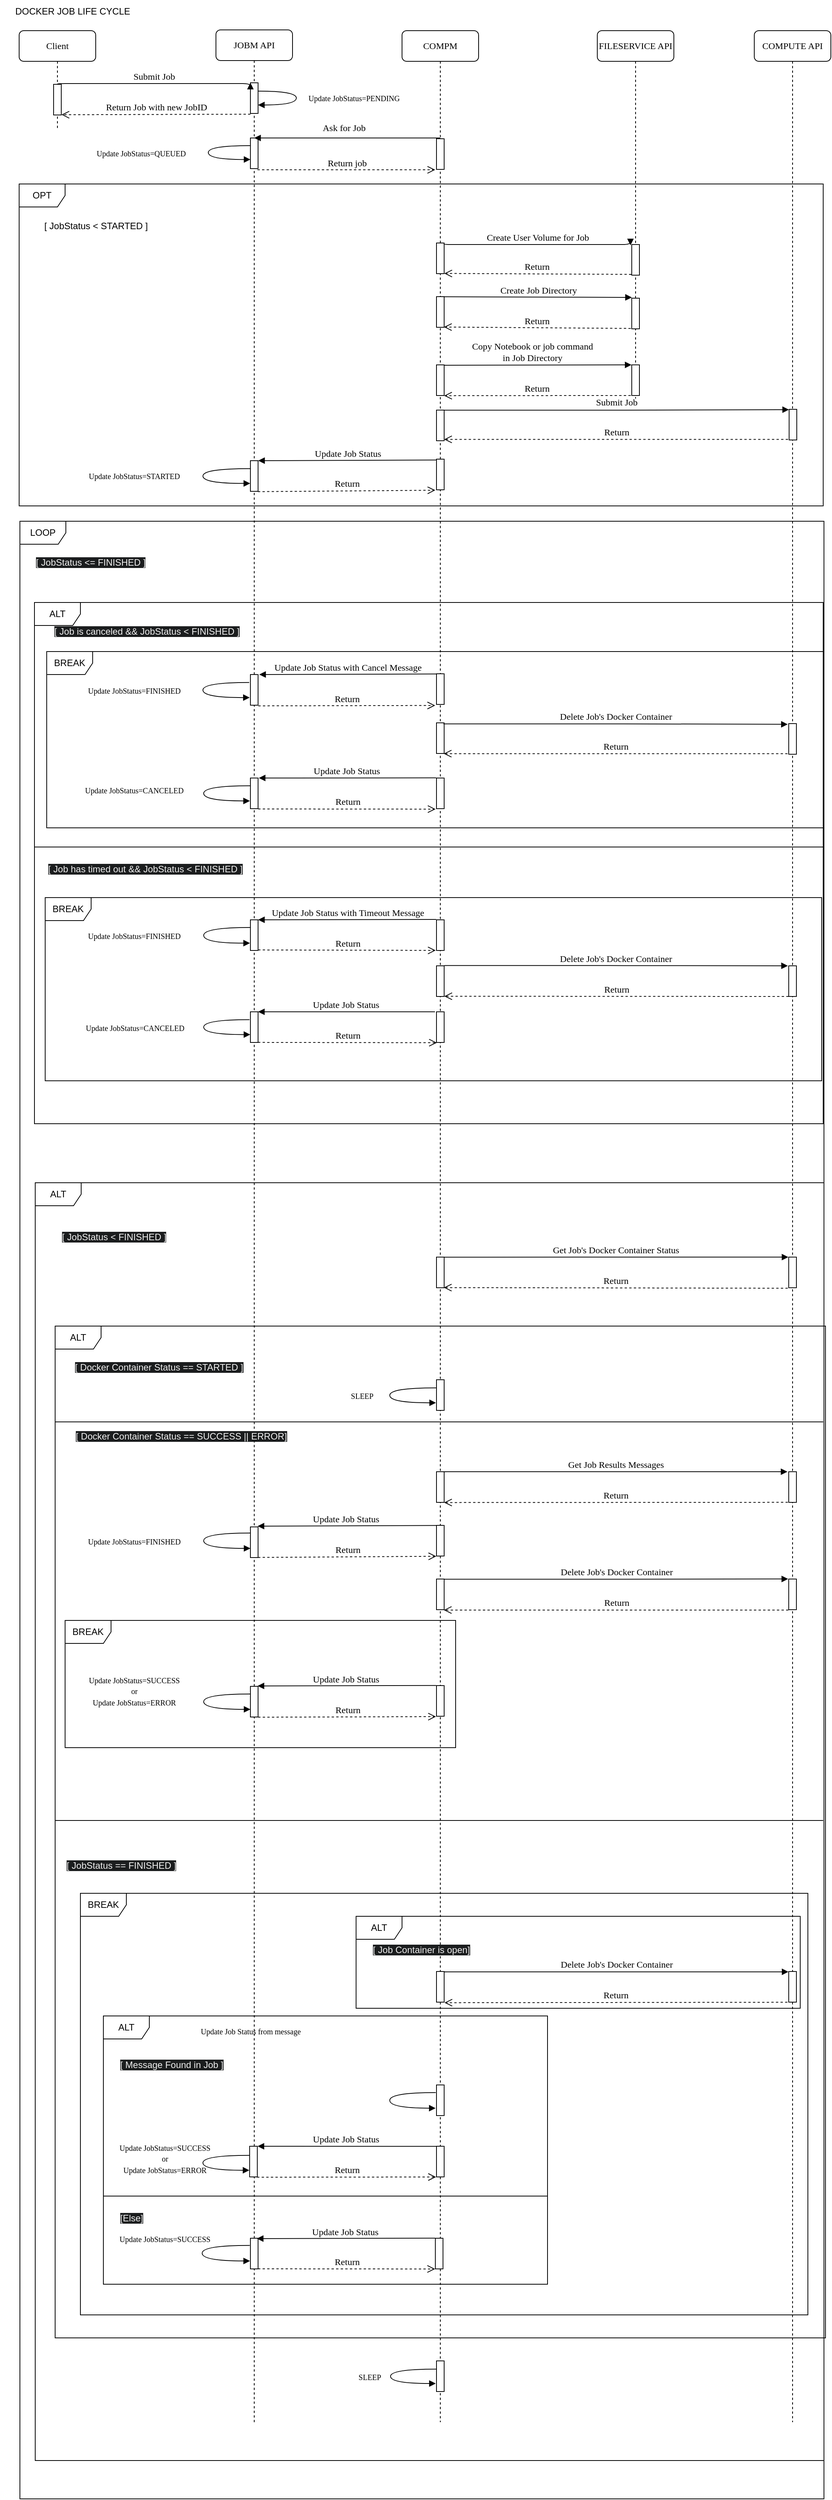 <mxfile version="24.7.5">
  <diagram name="Page-1" id="13e1069c-82ec-6db2-03f1-153e76fe0fe0">
    <mxGraphModel dx="3023" dy="1434" grid="1" gridSize="10" guides="1" tooltips="1" connect="1" arrows="1" fold="1" page="1" pageScale="1" pageWidth="1100" pageHeight="850" background="none" math="0" shadow="0">
      <root>
        <mxCell id="0" />
        <mxCell id="1" parent="0" />
        <mxCell id="7baba1c4bc27f4b0-2" value="JOBM API" style="shape=umlLifeline;perimeter=lifelinePerimeter;whiteSpace=wrap;html=1;container=1;collapsible=0;recursiveResize=0;outlineConnect=0;rounded=1;shadow=0;comic=0;labelBackgroundColor=none;strokeWidth=1;fontFamily=Verdana;fontSize=12;align=center;" parent="1" vertex="1">
          <mxGeometry x="277" y="39" width="100" height="3121" as="geometry" />
        </mxCell>
        <mxCell id="7baba1c4bc27f4b0-10" value="" style="html=1;points=[];perimeter=orthogonalPerimeter;rounded=0;shadow=0;comic=0;labelBackgroundColor=none;strokeWidth=1;fontFamily=Verdana;fontSize=12;align=center;" parent="7baba1c4bc27f4b0-2" vertex="1">
          <mxGeometry x="45" y="69" width="10" height="40" as="geometry" />
        </mxCell>
        <mxCell id="Ajs76ET3lNCicL8mS74R-6" value="Return Job with new JobID" style="html=1;verticalAlign=bottom;endArrow=open;dashed=1;endSize=8;labelBackgroundColor=none;fontFamily=Verdana;fontSize=12;entryX=1.035;entryY=0.992;entryDx=0;entryDy=0;entryPerimeter=0;" edge="1" parent="7baba1c4bc27f4b0-2" target="7baba1c4bc27f4b0-9">
          <mxGeometry x="-0.001" relative="1" as="geometry">
            <mxPoint x="-210" y="110" as="targetPoint" />
            <mxPoint x="45" y="110" as="sourcePoint" />
            <mxPoint as="offset" />
          </mxGeometry>
        </mxCell>
        <mxCell id="Ajs76ET3lNCicL8mS74R-9" value="" style="html=1;points=[];perimeter=orthogonalPerimeter;rounded=0;shadow=0;comic=0;labelBackgroundColor=none;strokeWidth=1;fontFamily=Verdana;fontSize=12;align=center;" vertex="1" parent="7baba1c4bc27f4b0-2">
          <mxGeometry x="45" y="141" width="10" height="40" as="geometry" />
        </mxCell>
        <mxCell id="7baba1c4bc27f4b0-39" value="&lt;font style=&quot;font-size: 10px;&quot;&gt;Update JobStatus=PENDING&lt;/font&gt;" style="html=1;verticalAlign=bottom;endArrow=block;labelBackgroundColor=none;fontFamily=Verdana;fontSize=12;elbow=vertical;edgeStyle=orthogonalEdgeStyle;curved=1;entryX=0.003;entryY=0.704;entryPerimeter=0;entryDx=0;entryDy=0;" parent="7baba1c4bc27f4b0-2" edge="1">
          <mxGeometry x="0.151" y="75" relative="1" as="geometry">
            <mxPoint x="55" y="79.93" as="sourcePoint" />
            <mxPoint x="55.03" y="98.09" as="targetPoint" />
            <Array as="points">
              <mxPoint x="105" y="79.93" />
              <mxPoint x="105" y="97.93" />
              <mxPoint x="55" y="97.93" />
            </Array>
            <mxPoint x="75" y="-75" as="offset" />
          </mxGeometry>
        </mxCell>
        <mxCell id="Ajs76ET3lNCicL8mS74R-16" value="&lt;font style=&quot;font-size: 10px;&quot;&gt;Update JobStatus=QUEUED&lt;/font&gt;" style="html=1;verticalAlign=bottom;endArrow=block;labelBackgroundColor=none;fontFamily=Verdana;fontSize=12;elbow=vertical;edgeStyle=orthogonalEdgeStyle;curved=1;entryX=0.003;entryY=0.704;entryPerimeter=0;entryDx=0;entryDy=0;" edge="1" parent="7baba1c4bc27f4b0-2">
          <mxGeometry x="0.142" y="-88" relative="1" as="geometry">
            <mxPoint x="44.97" y="150.94" as="sourcePoint" />
            <mxPoint x="45" y="169.1" as="targetPoint" />
            <Array as="points">
              <mxPoint x="-10" y="151" />
              <mxPoint x="-10" y="169" />
            </Array>
            <mxPoint x="-88" y="-87" as="offset" />
          </mxGeometry>
        </mxCell>
        <mxCell id="7baba1c4bc27f4b0-28" value="" style="html=1;points=[];perimeter=orthogonalPerimeter;rounded=0;shadow=0;comic=0;labelBackgroundColor=none;strokeWidth=1;fontFamily=Verdana;fontSize=12;align=center;" parent="7baba1c4bc27f4b0-2" vertex="1">
          <mxGeometry x="45" y="562" width="10" height="40" as="geometry" />
        </mxCell>
        <mxCell id="Ajs76ET3lNCicL8mS74R-33" value="&lt;font style=&quot;font-size: 10px;&quot;&gt;Update JobStatus=STARTED&lt;/font&gt;" style="html=1;verticalAlign=bottom;endArrow=block;labelBackgroundColor=none;fontFamily=Verdana;fontSize=12;elbow=vertical;edgeStyle=orthogonalEdgeStyle;curved=1;entryX=-0.033;entryY=0.742;entryPerimeter=0;entryDx=0;entryDy=0;exitX=-0.033;exitY=0.258;exitDx=0;exitDy=0;exitPerimeter=0;" edge="1" parent="7baba1c4bc27f4b0-2" source="7baba1c4bc27f4b0-28" target="7baba1c4bc27f4b0-28">
          <mxGeometry x="0.126" y="-90" relative="1" as="geometry">
            <mxPoint x="37.97" y="572.92" as="sourcePoint" />
            <mxPoint x="38" y="591.08" as="targetPoint" />
            <Array as="points">
              <mxPoint x="-17" y="572" />
              <mxPoint x="-17" y="592" />
            </Array>
            <mxPoint as="offset" />
          </mxGeometry>
        </mxCell>
        <mxCell id="Ajs76ET3lNCicL8mS74R-135" value="&lt;span style=&quot;color: rgba(0, 0, 0, 0); font-family: monospace; font-size: 0px; text-align: start;&quot;&gt;%3CmxGraphModel%3E%3Croot%3E%3CmxCell%20id%3D%220%22%2F%3E%3CmxCell%20id%3D%221%22%20parent%3D%220%22%2F%3E%3CmxCell%20id%3D%222%22%20value%3D%22%26lt%3Bspan%20style%3D%26quot%3Bcolor%3A%20rgb(240%2C%20240%2C%20240)%3B%20font-family%3A%20Helvetica%3B%20font-size%3A%2012px%3B%20font-style%3A%20normal%3B%20font-variant-ligatures%3A%20normal%3B%20font-variant-caps%3A%20normal%3B%20font-weight%3A%20400%3B%20letter-spacing%3A%20normal%3B%20orphans%3A%202%3B%20text-align%3A%20center%3B%20text-indent%3A%200px%3B%20text-transform%3A%20none%3B%20widows%3A%202%3B%20word-spacing%3A%200px%3B%20-webkit-text-stroke-width%3A%200px%3B%20white-space%3A%20nowrap%3B%20background-color%3A%20rgb(27%2C%2029%2C%2030)%3B%20text-decoration-thickness%3A%20initial%3B%20text-decoration-style%3A%20initial%3B%20text-decoration-color%3A%20initial%3B%20display%3A%20inline%20!important%3B%20float%3A%20none%3B%26quot%3B%26gt%3B%5B%20isCanceled%20%26amp%3Bamp%3B%26amp%3Bamp%3B%20JobStatus%20%26amp%3Blt%3B%20FINISHED%20%5D%26lt%3B%2Fspan%26gt%3B%22%20style%3D%22text%3BwhiteSpace%3Dwrap%3Bhtml%3D1%3B%22%20vertex%3D%221%22%20parent%3D%221%22%3E%3CmxGeometry%20x%3D%2250%22%20y%3D%22800%22%20width%3D%22240%22%20height%3D%2230%22%20as%3D%22geometry%22%2F%3E%3C%2FmxCell%3E%3C%2Froot%3E%3C%2FmxGraphModel%3E&lt;/span&gt;&lt;span style=&quot;color: rgba(0, 0, 0, 0); font-family: monospace; font-size: 0px; text-align: start;&quot;&gt;%3CmxGraphModel%3E%3Croot%3E%3CmxCell%20id%3D%220%22%2F%3E%3CmxCell%20id%3D%221%22%20parent%3D%220%22%2F%3E%3CmxCell%20id%3D%222%22%20value%3D%22%26lt%3Bspan%20style%3D%26quot%3Bcolor%3A%20rgb(240%2C%20240%2C%20240)%3B%20font-family%3A%20Helvetica%3B%20font-size%3A%2012px%3B%20font-style%3A%20normal%3B%20font-variant-ligatures%3A%20normal%3B%20font-variant-caps%3A%20normal%3B%20font-weight%3A%20400%3B%20letter-spacing%3A%20normal%3B%20orphans%3A%202%3B%20text-align%3A%20center%3B%20text-indent%3A%200px%3B%20text-transform%3A%20none%3B%20widows%3A%202%3B%20word-spacing%3A%200px%3B%20-webkit-text-stroke-width%3A%200px%3B%20white-space%3A%20nowrap%3B%20background-color%3A%20rgb(27%2C%2029%2C%2030)%3B%20text-decoration-thickness%3A%20initial%3B%20text-decoration-style%3A%20initial%3B%20text-decoration-color%3A%20initial%3B%20display%3A%20inline%20!important%3B%20float%3A%20none%3B%26quot%3B%26gt%3B%5B%20isCanceled%20%26amp%3Bamp%3B%26amp%3Bamp%3B%20JobStatus%20%26amp%3Blt%3B%20FINISHED%20%5D%26lt%3B%2Fspan%26gt%3B%22%20style%3D%22text%3BwhiteSpace%3Dwrap%3Bhtml%3D1%3B%22%20vertex%3D%221%22%20parent%3D%221%22%3E%3CmxGeometry%20x%3D%2250%22%20y%3D%22800%22%20width%3D%22240%22%20height%3D%2230%22%20as%3D%22geometry%22%2F%3E%3C%2FmxCell%3E%3C%2Froot%3E%3C%2FmxGraphModel%3E&lt;/span&gt;" style="html=1;points=[];perimeter=orthogonalPerimeter;rounded=0;shadow=0;comic=0;labelBackgroundColor=none;strokeWidth=1;fontFamily=Verdana;fontSize=12;align=center;" vertex="1" parent="7baba1c4bc27f4b0-2">
          <mxGeometry x="45" y="2161" width="10" height="40" as="geometry" />
        </mxCell>
        <mxCell id="7baba1c4bc27f4b0-3" value="COMPM" style="shape=umlLifeline;perimeter=lifelinePerimeter;whiteSpace=wrap;html=1;container=1;collapsible=0;recursiveResize=0;outlineConnect=0;rounded=1;shadow=0;comic=0;labelBackgroundColor=none;strokeWidth=1;fontFamily=Verdana;fontSize=12;align=center;" parent="1" vertex="1">
          <mxGeometry x="520" y="40" width="100" height="3120" as="geometry" />
        </mxCell>
        <mxCell id="Ajs76ET3lNCicL8mS74R-11" value="" style="html=1;points=[];perimeter=orthogonalPerimeter;rounded=0;shadow=0;comic=0;labelBackgroundColor=none;strokeWidth=1;fontFamily=Verdana;fontSize=12;align=center;" vertex="1" parent="7baba1c4bc27f4b0-3">
          <mxGeometry x="45" y="141" width="10" height="40" as="geometry" />
        </mxCell>
        <mxCell id="Ajs76ET3lNCicL8mS74R-22" value="" style="html=1;points=[];perimeter=orthogonalPerimeter;rounded=0;shadow=0;comic=0;labelBackgroundColor=none;strokeWidth=1;fontFamily=Verdana;fontSize=12;align=center;" vertex="1" parent="7baba1c4bc27f4b0-3">
          <mxGeometry x="45" y="277" width="10" height="40" as="geometry" />
        </mxCell>
        <mxCell id="Ajs76ET3lNCicL8mS74R-24" value="" style="html=1;points=[];perimeter=orthogonalPerimeter;rounded=0;shadow=0;comic=0;labelBackgroundColor=none;strokeWidth=1;fontFamily=Verdana;fontSize=12;align=center;" vertex="1" parent="7baba1c4bc27f4b0-3">
          <mxGeometry x="45" y="347" width="10" height="40" as="geometry" />
        </mxCell>
        <mxCell id="Ajs76ET3lNCicL8mS74R-28" value="" style="html=1;points=[];perimeter=orthogonalPerimeter;rounded=0;shadow=0;comic=0;labelBackgroundColor=none;strokeWidth=1;fontFamily=Verdana;fontSize=12;align=center;" vertex="1" parent="7baba1c4bc27f4b0-3">
          <mxGeometry x="45" y="436" width="10" height="40" as="geometry" />
        </mxCell>
        <mxCell id="7baba1c4bc27f4b0-22" value="" style="html=1;points=[];perimeter=orthogonalPerimeter;rounded=0;shadow=0;comic=0;labelBackgroundColor=none;strokeWidth=1;fontFamily=Verdana;fontSize=12;align=center;" parent="7baba1c4bc27f4b0-3" vertex="1">
          <mxGeometry x="45" y="495" width="10" height="40" as="geometry" />
        </mxCell>
        <mxCell id="7baba1c4bc27f4b0-37" value="" style="html=1;points=[];perimeter=orthogonalPerimeter;rounded=0;shadow=0;comic=0;labelBackgroundColor=none;strokeWidth=1;fontFamily=Verdana;fontSize=12;align=center;" parent="7baba1c4bc27f4b0-3" vertex="1">
          <mxGeometry x="45" y="559" width="10" height="40" as="geometry" />
        </mxCell>
        <mxCell id="Ajs76ET3lNCicL8mS74R-42" value="" style="html=1;points=[];perimeter=orthogonalPerimeter;rounded=0;shadow=0;comic=0;labelBackgroundColor=none;strokeWidth=1;fontFamily=Verdana;fontSize=12;align=center;" vertex="1" parent="7baba1c4bc27f4b0-3">
          <mxGeometry x="45" y="839" width="10" height="40" as="geometry" />
        </mxCell>
        <mxCell id="7baba1c4bc27f4b0-4" value="COMPUTE API" style="shape=umlLifeline;perimeter=lifelinePerimeter;whiteSpace=wrap;html=1;container=1;collapsible=0;recursiveResize=0;outlineConnect=0;rounded=1;shadow=0;comic=0;labelBackgroundColor=none;strokeWidth=1;fontFamily=Verdana;fontSize=12;align=center;" parent="1" vertex="1">
          <mxGeometry x="980" y="40" width="100" height="3120" as="geometry" />
        </mxCell>
        <mxCell id="Ajs76ET3lNCicL8mS74R-32" value="" style="html=1;points=[];perimeter=orthogonalPerimeter;rounded=0;shadow=0;comic=0;labelBackgroundColor=none;strokeWidth=1;fontFamily=Verdana;fontSize=12;align=center;" vertex="1" parent="7baba1c4bc27f4b0-4">
          <mxGeometry x="45.5" y="494" width="10" height="40" as="geometry" />
        </mxCell>
        <mxCell id="Ajs76ET3lNCicL8mS74R-132" value="&lt;span style=&quot;color: rgba(0, 0, 0, 0); font-family: monospace; font-size: 0px; text-align: start;&quot;&gt;%3CmxGraphModel%3E%3Croot%3E%3CmxCell%20id%3D%220%22%2F%3E%3CmxCell%20id%3D%221%22%20parent%3D%220%22%2F%3E%3CmxCell%20id%3D%222%22%20value%3D%22%26lt%3Bspan%20style%3D%26quot%3Bcolor%3A%20rgb(240%2C%20240%2C%20240)%3B%20font-family%3A%20Helvetica%3B%20font-size%3A%2012px%3B%20font-style%3A%20normal%3B%20font-variant-ligatures%3A%20normal%3B%20font-variant-caps%3A%20normal%3B%20font-weight%3A%20400%3B%20letter-spacing%3A%20normal%3B%20orphans%3A%202%3B%20text-align%3A%20center%3B%20text-indent%3A%200px%3B%20text-transform%3A%20none%3B%20widows%3A%202%3B%20word-spacing%3A%200px%3B%20-webkit-text-stroke-width%3A%200px%3B%20white-space%3A%20nowrap%3B%20background-color%3A%20rgb(27%2C%2029%2C%2030)%3B%20text-decoration-thickness%3A%20initial%3B%20text-decoration-style%3A%20initial%3B%20text-decoration-color%3A%20initial%3B%20display%3A%20inline%20!important%3B%20float%3A%20none%3B%26quot%3B%26gt%3B%5B%20isCanceled%20%26amp%3Bamp%3B%26amp%3Bamp%3B%20JobStatus%20%26amp%3Blt%3B%20FINISHED%20%5D%26lt%3B%2Fspan%26gt%3B%22%20style%3D%22text%3BwhiteSpace%3Dwrap%3Bhtml%3D1%3B%22%20vertex%3D%221%22%20parent%3D%221%22%3E%3CmxGeometry%20x%3D%2250%22%20y%3D%22800%22%20width%3D%22240%22%20height%3D%2230%22%20as%3D%22geometry%22%2F%3E%3C%2FmxCell%3E%3C%2Froot%3E%3C%2FmxGraphModel%3E&lt;/span&gt;&lt;span style=&quot;color: rgba(0, 0, 0, 0); font-family: monospace; font-size: 0px; text-align: start;&quot;&gt;%3CmxGraphModel%3E%3Croot%3E%3CmxCell%20id%3D%220%22%2F%3E%3CmxCell%20id%3D%221%22%20parent%3D%220%22%2F%3E%3CmxCell%20id%3D%222%22%20value%3D%22%26lt%3Bspan%20style%3D%26quot%3Bcolor%3A%20rgb(240%2C%20240%2C%20240)%3B%20font-family%3A%20Helvetica%3B%20font-size%3A%2012px%3B%20font-style%3A%20normal%3B%20font-variant-ligatures%3A%20normal%3B%20font-variant-caps%3A%20normal%3B%20font-weight%3A%20400%3B%20letter-spacing%3A%20normal%3B%20orphans%3A%202%3B%20text-align%3A%20center%3B%20text-indent%3A%200px%3B%20text-transform%3A%20none%3B%20widows%3A%202%3B%20word-spacing%3A%200px%3B%20-webkit-text-stroke-width%3A%200px%3B%20white-space%3A%20nowrap%3B%20background-color%3A%20rgb(27%2C%2029%2C%2030)%3B%20text-decoration-thickness%3A%20initial%3B%20text-decoration-style%3A%20initial%3B%20text-decoration-color%3A%20initial%3B%20display%3A%20inline%20!important%3B%20float%3A%20none%3B%26quot%3B%26gt%3B%5B%20isCanceled%20%26amp%3Bamp%3B%26amp%3Bamp%3B%20JobStatus%20%26amp%3Blt%3B%20FINISHED%20%5D%26lt%3B%2Fspan%26gt%3B%22%20style%3D%22text%3BwhiteSpace%3Dwrap%3Bhtml%3D1%3B%22%20vertex%3D%221%22%20parent%3D%221%22%3E%3CmxGeometry%20x%3D%2250%22%20y%3D%22800%22%20width%3D%22240%22%20height%3D%2230%22%20as%3D%22geometry%22%2F%3E%3C%2FmxCell%3E%3C%2Froot%3E%3C%2FmxGraphModel%3E&lt;/span&gt;" style="html=1;points=[];perimeter=orthogonalPerimeter;rounded=0;shadow=0;comic=0;labelBackgroundColor=none;strokeWidth=1;fontFamily=Verdana;fontSize=12;align=center;" vertex="1" parent="7baba1c4bc27f4b0-4">
          <mxGeometry x="45" y="2020" width="10" height="40" as="geometry" />
        </mxCell>
        <mxCell id="7baba1c4bc27f4b0-8" value="Client" style="shape=umlLifeline;perimeter=lifelinePerimeter;whiteSpace=wrap;html=1;container=1;collapsible=0;recursiveResize=0;outlineConnect=0;rounded=1;shadow=0;comic=0;labelBackgroundColor=none;strokeWidth=1;fontFamily=Verdana;fontSize=12;align=center;" parent="1" vertex="1">
          <mxGeometry x="20" y="40" width="100" height="130" as="geometry" />
        </mxCell>
        <mxCell id="7baba1c4bc27f4b0-9" value="" style="html=1;points=[];perimeter=orthogonalPerimeter;rounded=0;shadow=0;comic=0;labelBackgroundColor=none;strokeWidth=1;fontFamily=Verdana;fontSize=12;align=center;" parent="7baba1c4bc27f4b0-8" vertex="1">
          <mxGeometry x="45" y="70" width="10" height="40" as="geometry" />
        </mxCell>
        <mxCell id="7baba1c4bc27f4b0-27" value="Return" style="html=1;verticalAlign=bottom;endArrow=open;dashed=1;endSize=8;exitX=-0.143;exitY=0.981;labelBackgroundColor=none;fontFamily=Verdana;fontSize=12;exitDx=0;exitDy=0;exitPerimeter=0;" parent="1" source="Ajs76ET3lNCicL8mS74R-32" target="7baba1c4bc27f4b0-22" edge="1">
          <mxGeometry relative="1" as="geometry">
            <mxPoint x="930" y="416" as="targetPoint" />
            <mxPoint x="1005" y="488.5" as="sourcePoint" />
          </mxGeometry>
        </mxCell>
        <mxCell id="7baba1c4bc27f4b0-29" value="Update Job Status" style="html=1;verticalAlign=bottom;endArrow=block;labelBackgroundColor=none;fontFamily=Verdana;fontSize=12;edgeStyle=elbowEdgeStyle;elbow=vertical;exitX=-0.003;exitY=0.004;exitDx=0;exitDy=0;exitPerimeter=0;entryX=1.022;entryY=0.012;entryDx=0;entryDy=0;entryPerimeter=0;" parent="1" target="7baba1c4bc27f4b0-28" edge="1">
          <mxGeometry relative="1" as="geometry">
            <mxPoint x="564.97" y="600.16" as="sourcePoint" />
            <mxPoint x="360" y="600" as="targetPoint" />
            <Array as="points" />
            <mxPoint as="offset" />
          </mxGeometry>
        </mxCell>
        <mxCell id="7baba1c4bc27f4b0-11" value="Submit Job" style="html=1;verticalAlign=bottom;endArrow=block;entryX=0;entryY=0;labelBackgroundColor=none;fontFamily=Verdana;fontSize=12;edgeStyle=elbowEdgeStyle;elbow=vertical;" parent="1" source="7baba1c4bc27f4b0-9" target="7baba1c4bc27f4b0-10" edge="1">
          <mxGeometry relative="1" as="geometry">
            <mxPoint x="220" y="190" as="sourcePoint" />
            <mxPoint as="offset" />
          </mxGeometry>
        </mxCell>
        <mxCell id="Ajs76ET3lNCicL8mS74R-8" value="Return job" style="html=1;verticalAlign=bottom;endArrow=open;dashed=1;endSize=8;labelBackgroundColor=none;fontFamily=Verdana;fontSize=12;entryX=-0.171;entryY=1.014;entryDx=0;entryDy=0;entryPerimeter=0;exitX=0.924;exitY=1.038;exitDx=0;exitDy=0;exitPerimeter=0;" edge="1" parent="1" source="Ajs76ET3lNCicL8mS74R-9" target="Ajs76ET3lNCicL8mS74R-11">
          <mxGeometry x="0.006" relative="1" as="geometry">
            <mxPoint x="700" y="240" as="targetPoint" />
            <mxPoint x="420" y="240" as="sourcePoint" />
            <mxPoint as="offset" />
          </mxGeometry>
        </mxCell>
        <mxCell id="Ajs76ET3lNCicL8mS74R-17" value="FILESERVICE API" style="shape=umlLifeline;perimeter=lifelinePerimeter;whiteSpace=wrap;html=1;container=1;collapsible=0;recursiveResize=0;outlineConnect=0;rounded=1;shadow=0;comic=0;labelBackgroundColor=none;strokeWidth=1;fontFamily=Verdana;fontSize=12;align=center;" vertex="1" parent="1">
          <mxGeometry x="775" y="40" width="100" height="480" as="geometry" />
        </mxCell>
        <mxCell id="Ajs76ET3lNCicL8mS74R-18" value="" style="html=1;points=[];perimeter=orthogonalPerimeter;rounded=0;shadow=0;comic=0;labelBackgroundColor=none;strokeWidth=1;fontFamily=Verdana;fontSize=12;align=center;" vertex="1" parent="Ajs76ET3lNCicL8mS74R-17">
          <mxGeometry x="45" y="279" width="10" height="40" as="geometry" />
        </mxCell>
        <mxCell id="Ajs76ET3lNCicL8mS74R-25" value="" style="html=1;points=[];perimeter=orthogonalPerimeter;rounded=0;shadow=0;comic=0;labelBackgroundColor=none;strokeWidth=1;fontFamily=Verdana;fontSize=12;align=center;" vertex="1" parent="Ajs76ET3lNCicL8mS74R-17">
          <mxGeometry x="45" y="349" width="10" height="40" as="geometry" />
        </mxCell>
        <mxCell id="Ajs76ET3lNCicL8mS74R-21" value="DOCKER JOB LIFE CYCLE" style="text;strokeColor=none;align=center;fillColor=none;html=1;verticalAlign=middle;whiteSpace=wrap;rounded=0;" vertex="1" parent="1">
          <mxGeometry x="-5" width="190" height="30" as="geometry" />
        </mxCell>
        <mxCell id="Ajs76ET3lNCicL8mS74R-12" value="Ask for Job" style="html=1;verticalAlign=bottom;endArrow=block;labelBackgroundColor=none;fontFamily=Verdana;fontSize=12;edgeStyle=elbowEdgeStyle;elbow=vertical;" edge="1" parent="1" target="7baba1c4bc27f4b0-2">
          <mxGeometry x="0.037" y="-4" relative="1" as="geometry">
            <mxPoint x="570" y="180" as="sourcePoint" />
            <mxPoint x="314.998" y="180" as="targetPoint" />
            <mxPoint as="offset" />
            <Array as="points" />
          </mxGeometry>
        </mxCell>
        <mxCell id="Ajs76ET3lNCicL8mS74R-23" value="Create User Volume for Job" style="html=1;verticalAlign=bottom;endArrow=block;labelBackgroundColor=none;fontFamily=Verdana;fontSize=12;edgeStyle=elbowEdgeStyle;elbow=vertical;entryX=-0.167;entryY=0.025;entryDx=0;entryDy=0;entryPerimeter=0;exitX=0.967;exitY=0.025;exitDx=0;exitDy=0;exitPerimeter=0;" edge="1" parent="1" source="Ajs76ET3lNCicL8mS74R-22" target="Ajs76ET3lNCicL8mS74R-18">
          <mxGeometry relative="1" as="geometry">
            <mxPoint x="580" y="250" as="sourcePoint" />
            <mxPoint x="790" y="250" as="targetPoint" />
            <mxPoint as="offset" />
          </mxGeometry>
        </mxCell>
        <mxCell id="Ajs76ET3lNCicL8mS74R-26" value="Create Job Directory" style="html=1;verticalAlign=bottom;endArrow=block;labelBackgroundColor=none;fontFamily=Verdana;fontSize=12;edgeStyle=elbowEdgeStyle;elbow=vertical;entryX=0.009;entryY=-0.008;entryDx=0;entryDy=0;entryPerimeter=0;exitX=0.92;exitY=0.003;exitDx=0;exitDy=0;exitPerimeter=0;" edge="1" parent="1" source="Ajs76ET3lNCicL8mS74R-24" target="Ajs76ET3lNCicL8mS74R-25">
          <mxGeometry x="0.007" relative="1" as="geometry">
            <mxPoint x="640" y="480" as="sourcePoint" />
            <mxPoint x="803.75" y="309.6" as="targetPoint" />
            <mxPoint as="offset" />
          </mxGeometry>
        </mxCell>
        <mxCell id="Ajs76ET3lNCicL8mS74R-30" value="Copy Notebook or job command&lt;div&gt;in Job Directory&lt;/div&gt;" style="html=1;verticalAlign=bottom;endArrow=block;labelBackgroundColor=none;fontFamily=Verdana;fontSize=12;edgeStyle=elbowEdgeStyle;elbow=vertical;entryX=-0.04;entryY=0;entryDx=0;entryDy=0;entryPerimeter=0;exitX=1.008;exitY=0.012;exitDx=0;exitDy=0;exitPerimeter=0;" edge="1" parent="1" source="Ajs76ET3lNCicL8mS74R-28" target="Ajs76ET3lNCicL8mS74R-29">
          <mxGeometry x="-0.062" relative="1" as="geometry">
            <mxPoint x="575" y="370" as="sourcePoint" />
            <mxPoint x="798" y="370" as="targetPoint" />
            <mxPoint as="offset" />
          </mxGeometry>
        </mxCell>
        <mxCell id="Ajs76ET3lNCicL8mS74R-31" value="Submit Job" style="html=1;verticalAlign=bottom;endArrow=block;entryX=-0.019;entryY=0.011;labelBackgroundColor=none;fontFamily=Verdana;fontSize=12;edgeStyle=elbowEdgeStyle;elbow=horizontal;entryDx=0;entryDy=0;entryPerimeter=0;exitX=1.01;exitY=0.004;exitDx=0;exitDy=0;exitPerimeter=0;" edge="1" parent="1" source="7baba1c4bc27f4b0-22" target="Ajs76ET3lNCicL8mS74R-32">
          <mxGeometry relative="1" as="geometry">
            <mxPoint x="570" y="430" as="sourcePoint" />
            <mxPoint x="840" y="430" as="targetPoint" />
          </mxGeometry>
        </mxCell>
        <mxCell id="Ajs76ET3lNCicL8mS74R-29" value="" style="html=1;points=[];perimeter=orthogonalPerimeter;rounded=0;shadow=0;comic=0;labelBackgroundColor=none;strokeWidth=1;fontFamily=Verdana;fontSize=12;align=center;" vertex="1" parent="1">
          <mxGeometry x="820" y="476" width="10" height="40" as="geometry" />
        </mxCell>
        <mxCell id="Ajs76ET3lNCicL8mS74R-55" value="OPT" style="shape=umlFrame;whiteSpace=wrap;html=1;pointerEvents=0;" vertex="1" parent="1">
          <mxGeometry x="20" y="240" width="1050" height="420" as="geometry" />
        </mxCell>
        <mxCell id="Ajs76ET3lNCicL8mS74R-58" value="Return" style="html=1;verticalAlign=bottom;endArrow=open;dashed=1;endSize=8;labelBackgroundColor=none;fontFamily=Verdana;fontSize=12;entryX=1.027;entryY=0.993;entryDx=0;entryDy=0;entryPerimeter=0;exitX=-0.054;exitY=0.974;exitDx=0;exitDy=0;exitPerimeter=0;" edge="1" parent="1" source="Ajs76ET3lNCicL8mS74R-18" target="Ajs76ET3lNCicL8mS74R-22">
          <mxGeometry x="0.006" relative="1" as="geometry">
            <mxPoint x="570" y="361" as="targetPoint" />
            <mxPoint x="802" y="360" as="sourcePoint" />
            <mxPoint as="offset" />
          </mxGeometry>
        </mxCell>
        <mxCell id="Ajs76ET3lNCicL8mS74R-59" value="Return" style="html=1;verticalAlign=bottom;endArrow=open;dashed=1;endSize=8;labelBackgroundColor=none;fontFamily=Verdana;fontSize=12;entryX=0.981;entryY=0.991;entryDx=0;entryDy=0;entryPerimeter=0;exitX=-0.132;exitY=0.987;exitDx=0;exitDy=0;exitPerimeter=0;" edge="1" parent="1" source="Ajs76ET3lNCicL8mS74R-25" target="Ajs76ET3lNCicL8mS74R-24">
          <mxGeometry x="0.006" relative="1" as="geometry">
            <mxPoint x="586" y="420" as="targetPoint" />
            <mxPoint x="830" y="421" as="sourcePoint" />
            <mxPoint as="offset" />
          </mxGeometry>
        </mxCell>
        <mxCell id="Ajs76ET3lNCicL8mS74R-60" value="Return" style="html=1;verticalAlign=bottom;endArrow=open;dashed=1;endSize=8;labelBackgroundColor=none;fontFamily=Verdana;fontSize=12;entryX=1.007;entryY=1.005;entryDx=0;entryDy=0;entryPerimeter=0;exitX=-0.137;exitY=0.999;exitDx=0;exitDy=0;exitPerimeter=0;" edge="1" parent="1" source="Ajs76ET3lNCicL8mS74R-29" target="Ajs76ET3lNCicL8mS74R-28">
          <mxGeometry x="0.006" relative="1" as="geometry">
            <mxPoint x="550" y="480" as="targetPoint" />
            <mxPoint x="794" y="481" as="sourcePoint" />
            <mxPoint as="offset" />
          </mxGeometry>
        </mxCell>
        <mxCell id="Ajs76ET3lNCicL8mS74R-64" value="Return" style="html=1;verticalAlign=bottom;endArrow=open;dashed=1;endSize=8;labelBackgroundColor=none;fontFamily=Verdana;fontSize=12;entryX=-0.156;entryY=1.014;entryDx=0;entryDy=0;entryPerimeter=0;exitX=0.978;exitY=1.01;exitDx=0;exitDy=0;exitPerimeter=0;" edge="1" parent="1" source="7baba1c4bc27f4b0-28" target="7baba1c4bc27f4b0-37">
          <mxGeometry x="0.006" relative="1" as="geometry">
            <mxPoint x="574" y="660" as="targetPoint" />
            <mxPoint x="330" y="660" as="sourcePoint" />
            <mxPoint as="offset" />
          </mxGeometry>
        </mxCell>
        <mxCell id="Ajs76ET3lNCicL8mS74R-65" value="LOOP" style="shape=umlFrame;whiteSpace=wrap;html=1;pointerEvents=0;" vertex="1" parent="1">
          <mxGeometry x="21" y="680" width="1050" height="2580" as="geometry" />
        </mxCell>
        <mxCell id="Ajs76ET3lNCicL8mS74R-66" value="&lt;span style=&quot;color: rgb(240, 240, 240); font-family: Helvetica; font-size: 12px; font-style: normal; font-variant-ligatures: normal; font-variant-caps: normal; font-weight: 400; letter-spacing: normal; orphans: 2; text-align: center; text-indent: 0px; text-transform: none; widows: 2; word-spacing: 0px; -webkit-text-stroke-width: 0px; white-space: nowrap; background-color: rgb(27, 29, 30); text-decoration-thickness: initial; text-decoration-style: initial; text-decoration-color: initial; display: inline !important; float: none;&quot;&gt;[ JobStatus &amp;lt;= FINISHED ]&lt;/span&gt;" style="text;whiteSpace=wrap;html=1;" vertex="1" parent="1">
          <mxGeometry x="40" y="720" width="130" height="40" as="geometry" />
        </mxCell>
        <mxCell id="Ajs76ET3lNCicL8mS74R-67" value="ALT" style="shape=umlFrame;whiteSpace=wrap;html=1;pointerEvents=0;" vertex="1" parent="1">
          <mxGeometry x="40" y="786" width="1030" height="680" as="geometry" />
        </mxCell>
        <mxCell id="Ajs76ET3lNCicL8mS74R-57" value="[ JobStatus &amp;lt; STARTED ]" style="text;html=1;align=center;verticalAlign=middle;resizable=0;points=[];autosize=1;strokeColor=none;fillColor=none;" vertex="1" parent="1">
          <mxGeometry x="40" y="280" width="160" height="30" as="geometry" />
        </mxCell>
        <mxCell id="Ajs76ET3lNCicL8mS74R-69" value="&lt;span style=&quot;color: rgba(0, 0, 0, 0); font-family: monospace; font-size: 0px; text-align: start;&quot;&gt;%3CmxGraphModel%3E%3Croot%3E%3CmxCell%20id%3D%220%22%2F%3E%3CmxCell%20id%3D%221%22%20parent%3D%220%22%2F%3E%3CmxCell%20id%3D%222%22%20value%3D%22%26lt%3Bspan%20style%3D%26quot%3Bcolor%3A%20rgb(240%2C%20240%2C%20240)%3B%20font-family%3A%20Helvetica%3B%20font-size%3A%2012px%3B%20font-style%3A%20normal%3B%20font-variant-ligatures%3A%20normal%3B%20font-variant-caps%3A%20normal%3B%20font-weight%3A%20400%3B%20letter-spacing%3A%20normal%3B%20orphans%3A%202%3B%20text-align%3A%20center%3B%20text-indent%3A%200px%3B%20text-transform%3A%20none%3B%20widows%3A%202%3B%20word-spacing%3A%200px%3B%20-webkit-text-stroke-width%3A%200px%3B%20white-space%3A%20nowrap%3B%20background-color%3A%20rgb(27%2C%2029%2C%2030)%3B%20text-decoration-thickness%3A%20initial%3B%20text-decoration-style%3A%20initial%3B%20text-decoration-color%3A%20initial%3B%20display%3A%20inline%20!important%3B%20float%3A%20none%3B%26quot%3B%26gt%3B%5B%20isCanceled%20%26amp%3Bamp%3B%26amp%3Bamp%3B%20JobStatus%20%26amp%3Blt%3B%20FINISHED%20%5D%26lt%3B%2Fspan%26gt%3B%22%20style%3D%22text%3BwhiteSpace%3Dwrap%3Bhtml%3D1%3B%22%20vertex%3D%221%22%20parent%3D%221%22%3E%3CmxGeometry%20x%3D%2250%22%20y%3D%22800%22%20width%3D%22240%22%20height%3D%2230%22%20as%3D%22geometry%22%2F%3E%3C%2FmxCell%3E%3C%2Froot%3E%3C%2FmxGraphModel%3E&lt;/span&gt;&lt;span style=&quot;color: rgba(0, 0, 0, 0); font-family: monospace; font-size: 0px; text-align: start;&quot;&gt;%3CmxGraphModel%3E%3Croot%3E%3CmxCell%20id%3D%220%22%2F%3E%3CmxCell%20id%3D%221%22%20parent%3D%220%22%2F%3E%3CmxCell%20id%3D%222%22%20value%3D%22%26lt%3Bspan%20style%3D%26quot%3Bcolor%3A%20rgb(240%2C%20240%2C%20240)%3B%20font-family%3A%20Helvetica%3B%20font-size%3A%2012px%3B%20font-style%3A%20normal%3B%20font-variant-ligatures%3A%20normal%3B%20font-variant-caps%3A%20normal%3B%20font-weight%3A%20400%3B%20letter-spacing%3A%20normal%3B%20orphans%3A%202%3B%20text-align%3A%20center%3B%20text-indent%3A%200px%3B%20text-transform%3A%20none%3B%20widows%3A%202%3B%20word-spacing%3A%200px%3B%20-webkit-text-stroke-width%3A%200px%3B%20white-space%3A%20nowrap%3B%20background-color%3A%20rgb(27%2C%2029%2C%2030)%3B%20text-decoration-thickness%3A%20initial%3B%20text-decoration-style%3A%20initial%3B%20text-decoration-color%3A%20initial%3B%20display%3A%20inline%20!important%3B%20float%3A%20none%3B%26quot%3B%26gt%3B%5B%20isCanceled%20%26amp%3Bamp%3B%26amp%3Bamp%3B%20JobStatus%20%26amp%3Blt%3B%20FINISHED%20%5D%26lt%3B%2Fspan%26gt%3B%22%20style%3D%22text%3BwhiteSpace%3Dwrap%3Bhtml%3D1%3B%22%20vertex%3D%221%22%20parent%3D%221%22%3E%3CmxGeometry%20x%3D%2250%22%20y%3D%22800%22%20width%3D%22240%22%20height%3D%2230%22%20as%3D%22geometry%22%2F%3E%3C%2FmxCell%3E%3C%2Froot%3E%3C%2FmxGraphModel%3E&lt;/span&gt;" style="html=1;points=[];perimeter=orthogonalPerimeter;rounded=0;shadow=0;comic=0;labelBackgroundColor=none;strokeWidth=1;fontFamily=Verdana;fontSize=12;align=center;" vertex="1" parent="1">
          <mxGeometry x="322" y="880" width="10" height="40" as="geometry" />
        </mxCell>
        <mxCell id="Ajs76ET3lNCicL8mS74R-70" value="Update Job Status with Cancel Message" style="html=1;verticalAlign=bottom;endArrow=block;labelBackgroundColor=none;fontFamily=Verdana;fontSize=12;edgeStyle=elbowEdgeStyle;elbow=vertical;exitX=-0.023;exitY=0.007;exitDx=0;exitDy=0;exitPerimeter=0;entryX=1.159;entryY=0.014;entryDx=0;entryDy=0;entryPerimeter=0;" edge="1" parent="1" source="Ajs76ET3lNCicL8mS74R-42" target="Ajs76ET3lNCicL8mS74R-69">
          <mxGeometry relative="1" as="geometry">
            <mxPoint x="554.97" y="880" as="sourcePoint" />
            <mxPoint x="350" y="880" as="targetPoint" />
            <Array as="points" />
            <mxPoint as="offset" />
          </mxGeometry>
        </mxCell>
        <mxCell id="Ajs76ET3lNCicL8mS74R-71" value="&lt;font style=&quot;font-size: 10px;&quot;&gt;Update JobStatus=FINISHED&lt;/font&gt;" style="html=1;verticalAlign=bottom;endArrow=block;labelBackgroundColor=none;fontFamily=Verdana;fontSize=12;elbow=vertical;edgeStyle=orthogonalEdgeStyle;curved=1;entryX=-0.092;entryY=0.752;entryPerimeter=0;entryDx=0;entryDy=0;exitX=-0.154;exitY=0.26;exitDx=0;exitDy=0;exitPerimeter=0;" edge="1" parent="1" source="Ajs76ET3lNCicL8mS74R-69" target="Ajs76ET3lNCicL8mS74R-69">
          <mxGeometry x="0.135" y="90" relative="1" as="geometry">
            <mxPoint x="322" y="889.99" as="sourcePoint" />
            <mxPoint x="322" y="909.99" as="targetPoint" />
            <Array as="points">
              <mxPoint x="260" y="890" />
              <mxPoint x="260" y="910" />
            </Array>
            <mxPoint x="-90" y="90" as="offset" />
          </mxGeometry>
        </mxCell>
        <mxCell id="Ajs76ET3lNCicL8mS74R-72" value="Return" style="html=1;verticalAlign=bottom;endArrow=open;dashed=1;endSize=8;labelBackgroundColor=none;fontFamily=Verdana;fontSize=12;entryX=-0.174;entryY=1.034;entryDx=0;entryDy=0;entryPerimeter=0;exitX=1.033;exitY=1.021;exitDx=0;exitDy=0;exitPerimeter=0;" edge="1" parent="1" source="Ajs76ET3lNCicL8mS74R-69" target="Ajs76ET3lNCicL8mS74R-42">
          <mxGeometry x="0.006" relative="1" as="geometry">
            <mxPoint x="563" y="930" as="targetPoint" />
            <mxPoint x="332" y="931" as="sourcePoint" />
            <mxPoint as="offset" />
          </mxGeometry>
        </mxCell>
        <mxCell id="Ajs76ET3lNCicL8mS74R-73" value="" style="html=1;points=[];perimeter=orthogonalPerimeter;rounded=0;shadow=0;comic=0;labelBackgroundColor=none;strokeWidth=1;fontFamily=Verdana;fontSize=12;align=center;" vertex="1" parent="1">
          <mxGeometry x="565" y="943" width="10" height="40" as="geometry" />
        </mxCell>
        <mxCell id="Ajs76ET3lNCicL8mS74R-74" value="" style="html=1;points=[];perimeter=orthogonalPerimeter;rounded=0;shadow=0;comic=0;labelBackgroundColor=none;strokeWidth=1;fontFamily=Verdana;fontSize=12;align=center;" vertex="1" parent="1">
          <mxGeometry x="1025" y="944" width="10" height="40" as="geometry" />
        </mxCell>
        <mxCell id="Ajs76ET3lNCicL8mS74R-75" value="Delete Job&#39;s Docker Container" style="html=1;verticalAlign=bottom;endArrow=block;entryX=-0.133;entryY=0.024;labelBackgroundColor=none;fontFamily=Verdana;fontSize=12;edgeStyle=elbowEdgeStyle;elbow=horizontal;entryDx=0;entryDy=0;entryPerimeter=0;exitX=0.904;exitY=0.033;exitDx=0;exitDy=0;exitPerimeter=0;" edge="1" parent="1" source="Ajs76ET3lNCicL8mS74R-73" target="Ajs76ET3lNCicL8mS74R-74">
          <mxGeometry relative="1" as="geometry">
            <mxPoint x="585" y="959.89" as="sourcePoint" />
            <mxPoint x="1035" y="958.89" as="targetPoint" />
          </mxGeometry>
        </mxCell>
        <mxCell id="Ajs76ET3lNCicL8mS74R-76" value="Return" style="html=1;verticalAlign=bottom;endArrow=open;dashed=1;endSize=8;exitX=-0.155;exitY=0.982;labelBackgroundColor=none;fontFamily=Verdana;fontSize=12;exitDx=0;exitDy=0;exitPerimeter=0;entryX=0.949;entryY=1.006;entryDx=0;entryDy=0;entryPerimeter=0;" edge="1" parent="1" source="Ajs76ET3lNCicL8mS74R-74" target="Ajs76ET3lNCicL8mS74R-73">
          <mxGeometry relative="1" as="geometry">
            <mxPoint x="600" y="1000" as="targetPoint" />
            <mxPoint x="1049" y="1000" as="sourcePoint" />
          </mxGeometry>
        </mxCell>
        <mxCell id="Ajs76ET3lNCicL8mS74R-77" value="&lt;span style=&quot;color: rgb(240, 240, 240); font-family: Helvetica; font-size: 12px; font-style: normal; font-variant-ligatures: normal; font-variant-caps: normal; font-weight: 400; letter-spacing: normal; orphans: 2; text-align: center; text-indent: 0px; text-transform: none; widows: 2; word-spacing: 0px; -webkit-text-stroke-width: 0px; white-space: nowrap; background-color: rgb(27, 29, 30); text-decoration-thickness: initial; text-decoration-style: initial; text-decoration-color: initial; display: inline !important; float: none;&quot;&gt;[ Docker Container Status ==&amp;nbsp;STARTED ]&lt;/span&gt;" style="text;whiteSpace=wrap;html=1;" vertex="1" parent="1">
          <mxGeometry x="91" y="1770" width="240" height="30" as="geometry" />
        </mxCell>
        <mxCell id="Ajs76ET3lNCicL8mS74R-78" value="&lt;span style=&quot;color: rgba(0, 0, 0, 0); font-family: monospace; font-size: 0px; text-align: start;&quot;&gt;%3CmxGraphModel%3E%3Croot%3E%3CmxCell%20id%3D%220%22%2F%3E%3CmxCell%20id%3D%221%22%20parent%3D%220%22%2F%3E%3CmxCell%20id%3D%222%22%20value%3D%22%26lt%3Bspan%20style%3D%26quot%3Bcolor%3A%20rgb(240%2C%20240%2C%20240)%3B%20font-family%3A%20Helvetica%3B%20font-size%3A%2012px%3B%20font-style%3A%20normal%3B%20font-variant-ligatures%3A%20normal%3B%20font-variant-caps%3A%20normal%3B%20font-weight%3A%20400%3B%20letter-spacing%3A%20normal%3B%20orphans%3A%202%3B%20text-align%3A%20center%3B%20text-indent%3A%200px%3B%20text-transform%3A%20none%3B%20widows%3A%202%3B%20word-spacing%3A%200px%3B%20-webkit-text-stroke-width%3A%200px%3B%20white-space%3A%20nowrap%3B%20background-color%3A%20rgb(27%2C%2029%2C%2030)%3B%20text-decoration-thickness%3A%20initial%3B%20text-decoration-style%3A%20initial%3B%20text-decoration-color%3A%20initial%3B%20display%3A%20inline%20!important%3B%20float%3A%20none%3B%26quot%3B%26gt%3B%5B%20isCanceled%20%26amp%3Bamp%3B%26amp%3Bamp%3B%20JobStatus%20%26amp%3Blt%3B%20FINISHED%20%5D%26lt%3B%2Fspan%26gt%3B%22%20style%3D%22text%3BwhiteSpace%3Dwrap%3Bhtml%3D1%3B%22%20vertex%3D%221%22%20parent%3D%221%22%3E%3CmxGeometry%20x%3D%2250%22%20y%3D%22800%22%20width%3D%22240%22%20height%3D%2230%22%20as%3D%22geometry%22%2F%3E%3C%2FmxCell%3E%3C%2Froot%3E%3C%2FmxGraphModel%3E&lt;/span&gt;&lt;span style=&quot;color: rgba(0, 0, 0, 0); font-family: monospace; font-size: 0px; text-align: start;&quot;&gt;%3CmxGraphModel%3E%3Croot%3E%3CmxCell%20id%3D%220%22%2F%3E%3CmxCell%20id%3D%221%22%20parent%3D%220%22%2F%3E%3CmxCell%20id%3D%222%22%20value%3D%22%26lt%3Bspan%20style%3D%26quot%3Bcolor%3A%20rgb(240%2C%20240%2C%20240)%3B%20font-family%3A%20Helvetica%3B%20font-size%3A%2012px%3B%20font-style%3A%20normal%3B%20font-variant-ligatures%3A%20normal%3B%20font-variant-caps%3A%20normal%3B%20font-weight%3A%20400%3B%20letter-spacing%3A%20normal%3B%20orphans%3A%202%3B%20text-align%3A%20center%3B%20text-indent%3A%200px%3B%20text-transform%3A%20none%3B%20widows%3A%202%3B%20word-spacing%3A%200px%3B%20-webkit-text-stroke-width%3A%200px%3B%20white-space%3A%20nowrap%3B%20background-color%3A%20rgb(27%2C%2029%2C%2030)%3B%20text-decoration-thickness%3A%20initial%3B%20text-decoration-style%3A%20initial%3B%20text-decoration-color%3A%20initial%3B%20display%3A%20inline%20!important%3B%20float%3A%20none%3B%26quot%3B%26gt%3B%5B%20isCanceled%20%26amp%3Bamp%3B%26amp%3Bamp%3B%20JobStatus%20%26amp%3Blt%3B%20FINISHED%20%5D%26lt%3B%2Fspan%26gt%3B%22%20style%3D%22text%3BwhiteSpace%3Dwrap%3Bhtml%3D1%3B%22%20vertex%3D%221%22%20parent%3D%221%22%3E%3CmxGeometry%20x%3D%2250%22%20y%3D%22800%22%20width%3D%22240%22%20height%3D%2230%22%20as%3D%22geometry%22%2F%3E%3C%2FmxCell%3E%3C%2Froot%3E%3C%2FmxGraphModel%3E&lt;/span&gt;" style="html=1;points=[];perimeter=orthogonalPerimeter;rounded=0;shadow=0;comic=0;labelBackgroundColor=none;strokeWidth=1;fontFamily=Verdana;fontSize=12;align=center;" vertex="1" parent="1">
          <mxGeometry x="322" y="1015" width="10" height="40" as="geometry" />
        </mxCell>
        <mxCell id="Ajs76ET3lNCicL8mS74R-79" value="" style="html=1;points=[];perimeter=orthogonalPerimeter;rounded=0;shadow=0;comic=0;labelBackgroundColor=none;strokeWidth=1;fontFamily=Verdana;fontSize=12;align=center;" vertex="1" parent="1">
          <mxGeometry x="565" y="1015" width="10" height="40" as="geometry" />
        </mxCell>
        <mxCell id="Ajs76ET3lNCicL8mS74R-82" value="Update Job Status&amp;nbsp;" style="html=1;verticalAlign=bottom;endArrow=block;labelBackgroundColor=none;fontFamily=Verdana;fontSize=12;edgeStyle=elbowEdgeStyle;elbow=vertical;entryX=1.103;entryY=0.002;entryDx=0;entryDy=0;entryPerimeter=0;exitX=-0.056;exitY=-0.005;exitDx=0;exitDy=0;exitPerimeter=0;" edge="1" parent="1" source="Ajs76ET3lNCicL8mS74R-79" target="Ajs76ET3lNCicL8mS74R-78">
          <mxGeometry relative="1" as="geometry">
            <mxPoint x="513" y="1014.72" as="sourcePoint" />
            <mxPoint x="370" y="1014.72" as="targetPoint" />
            <Array as="points" />
            <mxPoint as="offset" />
          </mxGeometry>
        </mxCell>
        <mxCell id="Ajs76ET3lNCicL8mS74R-83" value="&lt;span style=&quot;font-size: 10px;&quot;&gt;Update JobStatus=CANCELED&lt;/span&gt;" style="html=1;verticalAlign=bottom;endArrow=block;labelBackgroundColor=none;fontFamily=Verdana;fontSize=12;elbow=vertical;edgeStyle=orthogonalEdgeStyle;curved=1;entryX=-0.069;entryY=0.747;entryPerimeter=0;entryDx=0;entryDy=0;exitX=-0.05;exitY=0.252;exitDx=0;exitDy=0;exitPerimeter=0;" edge="1" parent="1" source="Ajs76ET3lNCicL8mS74R-78" target="Ajs76ET3lNCicL8mS74R-78">
          <mxGeometry x="0.072" y="-91" relative="1" as="geometry">
            <mxPoint x="321" y="1025" as="sourcePoint" />
            <mxPoint x="322" y="1045" as="targetPoint" />
            <Array as="points">
              <mxPoint x="261" y="1025" />
              <mxPoint x="261" y="1045" />
            </Array>
            <mxPoint as="offset" />
          </mxGeometry>
        </mxCell>
        <mxCell id="Ajs76ET3lNCicL8mS74R-84" value="Return" style="html=1;verticalAlign=bottom;endArrow=open;dashed=1;endSize=8;labelBackgroundColor=none;fontFamily=Verdana;fontSize=12;entryX=-0.123;entryY=1.015;entryDx=0;entryDy=0;entryPerimeter=0;exitX=1.014;exitY=1.009;exitDx=0;exitDy=0;exitPerimeter=0;" edge="1" parent="1" source="Ajs76ET3lNCicL8mS74R-78" target="Ajs76ET3lNCicL8mS74R-79">
          <mxGeometry x="0.006" relative="1" as="geometry">
            <mxPoint x="563" y="1055" as="targetPoint" />
            <mxPoint x="332" y="1056" as="sourcePoint" />
            <mxPoint as="offset" />
          </mxGeometry>
        </mxCell>
        <mxCell id="Ajs76ET3lNCicL8mS74R-85" value="" style="line;strokeWidth=1;fillColor=none;align=left;verticalAlign=middle;spacingTop=-1;spacingLeft=3;spacingRight=3;rotatable=0;labelPosition=right;points=[];portConstraint=eastwest;strokeColor=inherit;" vertex="1" parent="1">
          <mxGeometry x="40" y="1070" width="1030" height="70" as="geometry" />
        </mxCell>
        <mxCell id="Ajs76ET3lNCicL8mS74R-88" value="&lt;span style=&quot;color: rgb(240, 240, 240); font-family: Helvetica; font-size: 12px; font-style: normal; font-variant-ligatures: normal; font-variant-caps: normal; font-weight: 400; letter-spacing: normal; orphans: 2; text-align: center; text-indent: 0px; text-transform: none; widows: 2; word-spacing: 0px; -webkit-text-stroke-width: 0px; white-space: nowrap; background-color: rgb(27, 29, 30); text-decoration-thickness: initial; text-decoration-style: initial; text-decoration-color: initial; display: inline !important; float: none;&quot;&gt;[ Job has timed out &amp;amp;&amp;amp; JobStatus &amp;lt; FINISHED ]&lt;/span&gt;" style="text;whiteSpace=wrap;html=1;" vertex="1" parent="1">
          <mxGeometry x="56" y="1120" width="230" height="30" as="geometry" />
        </mxCell>
        <mxCell id="Ajs76ET3lNCicL8mS74R-91" value="&lt;span style=&quot;color: rgba(0, 0, 0, 0); font-family: monospace; font-size: 0px; text-align: start;&quot;&gt;%3CmxGraphModel%3E%3Croot%3E%3CmxCell%20id%3D%220%22%2F%3E%3CmxCell%20id%3D%221%22%20parent%3D%220%22%2F%3E%3CmxCell%20id%3D%222%22%20value%3D%22%26lt%3Bspan%20style%3D%26quot%3Bcolor%3A%20rgb(240%2C%20240%2C%20240)%3B%20font-family%3A%20Helvetica%3B%20font-size%3A%2012px%3B%20font-style%3A%20normal%3B%20font-variant-ligatures%3A%20normal%3B%20font-variant-caps%3A%20normal%3B%20font-weight%3A%20400%3B%20letter-spacing%3A%20normal%3B%20orphans%3A%202%3B%20text-align%3A%20center%3B%20text-indent%3A%200px%3B%20text-transform%3A%20none%3B%20widows%3A%202%3B%20word-spacing%3A%200px%3B%20-webkit-text-stroke-width%3A%200px%3B%20white-space%3A%20nowrap%3B%20background-color%3A%20rgb(27%2C%2029%2C%2030)%3B%20text-decoration-thickness%3A%20initial%3B%20text-decoration-style%3A%20initial%3B%20text-decoration-color%3A%20initial%3B%20display%3A%20inline%20!important%3B%20float%3A%20none%3B%26quot%3B%26gt%3B%5B%20isCanceled%20%26amp%3Bamp%3B%26amp%3Bamp%3B%20JobStatus%20%26amp%3Blt%3B%20FINISHED%20%5D%26lt%3B%2Fspan%26gt%3B%22%20style%3D%22text%3BwhiteSpace%3Dwrap%3Bhtml%3D1%3B%22%20vertex%3D%221%22%20parent%3D%221%22%3E%3CmxGeometry%20x%3D%2250%22%20y%3D%22800%22%20width%3D%22240%22%20height%3D%2230%22%20as%3D%22geometry%22%2F%3E%3C%2FmxCell%3E%3C%2Froot%3E%3C%2FmxGraphModel%3E&lt;/span&gt;&lt;span style=&quot;color: rgba(0, 0, 0, 0); font-family: monospace; font-size: 0px; text-align: start;&quot;&gt;%3CmxGraphModel%3E%3Croot%3E%3CmxCell%20id%3D%220%22%2F%3E%3CmxCell%20id%3D%221%22%20parent%3D%220%22%2F%3E%3CmxCell%20id%3D%222%22%20value%3D%22%26lt%3Bspan%20style%3D%26quot%3Bcolor%3A%20rgb(240%2C%20240%2C%20240)%3B%20font-family%3A%20Helvetica%3B%20font-size%3A%2012px%3B%20font-style%3A%20normal%3B%20font-variant-ligatures%3A%20normal%3B%20font-variant-caps%3A%20normal%3B%20font-weight%3A%20400%3B%20letter-spacing%3A%20normal%3B%20orphans%3A%202%3B%20text-align%3A%20center%3B%20text-indent%3A%200px%3B%20text-transform%3A%20none%3B%20widows%3A%202%3B%20word-spacing%3A%200px%3B%20-webkit-text-stroke-width%3A%200px%3B%20white-space%3A%20nowrap%3B%20background-color%3A%20rgb(27%2C%2029%2C%2030)%3B%20text-decoration-thickness%3A%20initial%3B%20text-decoration-style%3A%20initial%3B%20text-decoration-color%3A%20initial%3B%20display%3A%20inline%20!important%3B%20float%3A%20none%3B%26quot%3B%26gt%3B%5B%20isCanceled%20%26amp%3Bamp%3B%26amp%3Bamp%3B%20JobStatus%20%26amp%3Blt%3B%20FINISHED%20%5D%26lt%3B%2Fspan%26gt%3B%22%20style%3D%22text%3BwhiteSpace%3Dwrap%3Bhtml%3D1%3B%22%20vertex%3D%221%22%20parent%3D%221%22%3E%3CmxGeometry%20x%3D%2250%22%20y%3D%22800%22%20width%3D%22240%22%20height%3D%2230%22%20as%3D%22geometry%22%2F%3E%3C%2FmxCell%3E%3C%2Froot%3E%3C%2FmxGraphModel%3E&lt;/span&gt;" style="html=1;points=[];perimeter=orthogonalPerimeter;rounded=0;shadow=0;comic=0;labelBackgroundColor=none;strokeWidth=1;fontFamily=Verdana;fontSize=12;align=center;" vertex="1" parent="1">
          <mxGeometry x="322" y="1200" width="10" height="40" as="geometry" />
        </mxCell>
        <mxCell id="Ajs76ET3lNCicL8mS74R-92" value="&lt;span style=&quot;color: rgba(0, 0, 0, 0); font-family: monospace; font-size: 0px; text-align: start;&quot;&gt;%3CmxGraphModel%3E%3Croot%3E%3CmxCell%20id%3D%220%22%2F%3E%3CmxCell%20id%3D%221%22%20parent%3D%220%22%2F%3E%3CmxCell%20id%3D%222%22%20value%3D%22%26lt%3Bspan%20style%3D%26quot%3Bcolor%3A%20rgb(240%2C%20240%2C%20240)%3B%20font-family%3A%20Helvetica%3B%20font-size%3A%2012px%3B%20font-style%3A%20normal%3B%20font-variant-ligatures%3A%20normal%3B%20font-variant-caps%3A%20normal%3B%20font-weight%3A%20400%3B%20letter-spacing%3A%20normal%3B%20orphans%3A%202%3B%20text-align%3A%20center%3B%20text-indent%3A%200px%3B%20text-transform%3A%20none%3B%20widows%3A%202%3B%20word-spacing%3A%200px%3B%20-webkit-text-stroke-width%3A%200px%3B%20white-space%3A%20nowrap%3B%20background-color%3A%20rgb(27%2C%2029%2C%2030)%3B%20text-decoration-thickness%3A%20initial%3B%20text-decoration-style%3A%20initial%3B%20text-decoration-color%3A%20initial%3B%20display%3A%20inline%20!important%3B%20float%3A%20none%3B%26quot%3B%26gt%3B%5B%20isCanceled%20%26amp%3Bamp%3B%26amp%3Bamp%3B%20JobStatus%20%26amp%3Blt%3B%20FINISHED%20%5D%26lt%3B%2Fspan%26gt%3B%22%20style%3D%22text%3BwhiteSpace%3Dwrap%3Bhtml%3D1%3B%22%20vertex%3D%221%22%20parent%3D%221%22%3E%3CmxGeometry%20x%3D%2250%22%20y%3D%22800%22%20width%3D%22240%22%20height%3D%2230%22%20as%3D%22geometry%22%2F%3E%3C%2FmxCell%3E%3C%2Froot%3E%3C%2FmxGraphModel%3E&lt;/span&gt;&lt;span style=&quot;color: rgba(0, 0, 0, 0); font-family: monospace; font-size: 0px; text-align: start;&quot;&gt;%3CmxGraphModel%3E%3Croot%3E%3CmxCell%20id%3D%220%22%2F%3E%3CmxCell%20id%3D%221%22%20parent%3D%220%22%2F%3E%3CmxCell%20id%3D%222%22%20value%3D%22%26lt%3Bspan%20style%3D%26quot%3Bcolor%3A%20rgb(240%2C%20240%2C%20240)%3B%20font-family%3A%20Helvetica%3B%20font-size%3A%2012px%3B%20font-style%3A%20normal%3B%20font-variant-ligatures%3A%20normal%3B%20font-variant-caps%3A%20normal%3B%20font-weight%3A%20400%3B%20letter-spacing%3A%20normal%3B%20orphans%3A%202%3B%20text-align%3A%20center%3B%20text-indent%3A%200px%3B%20text-transform%3A%20none%3B%20widows%3A%202%3B%20word-spacing%3A%200px%3B%20-webkit-text-stroke-width%3A%200px%3B%20white-space%3A%20nowrap%3B%20background-color%3A%20rgb(27%2C%2029%2C%2030)%3B%20text-decoration-thickness%3A%20initial%3B%20text-decoration-style%3A%20initial%3B%20text-decoration-color%3A%20initial%3B%20display%3A%20inline%20!important%3B%20float%3A%20none%3B%26quot%3B%26gt%3B%5B%20isCanceled%20%26amp%3Bamp%3B%26amp%3Bamp%3B%20JobStatus%20%26amp%3Blt%3B%20FINISHED%20%5D%26lt%3B%2Fspan%26gt%3B%22%20style%3D%22text%3BwhiteSpace%3Dwrap%3Bhtml%3D1%3B%22%20vertex%3D%221%22%20parent%3D%221%22%3E%3CmxGeometry%20x%3D%2250%22%20y%3D%22800%22%20width%3D%22240%22%20height%3D%2230%22%20as%3D%22geometry%22%2F%3E%3C%2FmxCell%3E%3C%2Froot%3E%3C%2FmxGraphModel%3E&lt;/span&gt;" style="html=1;points=[];perimeter=orthogonalPerimeter;rounded=0;shadow=0;comic=0;labelBackgroundColor=none;strokeWidth=1;fontFamily=Verdana;fontSize=12;align=center;" vertex="1" parent="1">
          <mxGeometry x="322" y="1320" width="10" height="40" as="geometry" />
        </mxCell>
        <mxCell id="Ajs76ET3lNCicL8mS74R-93" value="" style="html=1;points=[];perimeter=orthogonalPerimeter;rounded=0;shadow=0;comic=0;labelBackgroundColor=none;strokeWidth=1;fontFamily=Verdana;fontSize=12;align=center;" vertex="1" parent="1">
          <mxGeometry x="565" y="1200" width="10" height="40" as="geometry" />
        </mxCell>
        <mxCell id="Ajs76ET3lNCicL8mS74R-94" value="" style="html=1;points=[];perimeter=orthogonalPerimeter;rounded=0;shadow=0;comic=0;labelBackgroundColor=none;strokeWidth=1;fontFamily=Verdana;fontSize=12;align=center;" vertex="1" parent="1">
          <mxGeometry x="565" y="1260" width="10" height="40" as="geometry" />
        </mxCell>
        <mxCell id="Ajs76ET3lNCicL8mS74R-97" value="Update Job Status with Timeout Message" style="html=1;verticalAlign=bottom;endArrow=block;labelBackgroundColor=none;fontFamily=Verdana;fontSize=12;edgeStyle=elbowEdgeStyle;elbow=vertical;exitX=-0.044;exitY=-0.013;exitDx=0;exitDy=0;exitPerimeter=0;entryX=1.009;entryY=0.009;entryDx=0;entryDy=0;entryPerimeter=0;" edge="1" parent="1" source="Ajs76ET3lNCicL8mS74R-93" target="Ajs76ET3lNCicL8mS74R-91">
          <mxGeometry relative="1" as="geometry">
            <mxPoint x="553" y="1204" as="sourcePoint" />
            <mxPoint x="380" y="1201" as="targetPoint" />
            <Array as="points" />
            <mxPoint as="offset" />
          </mxGeometry>
        </mxCell>
        <mxCell id="Ajs76ET3lNCicL8mS74R-98" value="Return" style="html=1;verticalAlign=bottom;endArrow=open;dashed=1;endSize=8;labelBackgroundColor=none;fontFamily=Verdana;fontSize=12;entryX=-0.109;entryY=0.998;entryDx=0;entryDy=0;entryPerimeter=0;exitX=1.009;exitY=0.982;exitDx=0;exitDy=0;exitPerimeter=0;" edge="1" parent="1" source="Ajs76ET3lNCicL8mS74R-91" target="Ajs76ET3lNCicL8mS74R-93">
          <mxGeometry x="0.006" relative="1" as="geometry">
            <mxPoint x="564" y="1240" as="targetPoint" />
            <mxPoint x="340" y="1240" as="sourcePoint" />
            <mxPoint as="offset" />
          </mxGeometry>
        </mxCell>
        <mxCell id="Ajs76ET3lNCicL8mS74R-99" value="&lt;span style=&quot;color: rgba(0, 0, 0, 0); font-family: monospace; font-size: 0px; text-align: start;&quot;&gt;%3CmxGraphModel%3E%3Croot%3E%3CmxCell%20id%3D%220%22%2F%3E%3CmxCell%20id%3D%221%22%20parent%3D%220%22%2F%3E%3CmxCell%20id%3D%222%22%20value%3D%22%26lt%3Bspan%20style%3D%26quot%3Bcolor%3A%20rgb(240%2C%20240%2C%20240)%3B%20font-family%3A%20Helvetica%3B%20font-size%3A%2012px%3B%20font-style%3A%20normal%3B%20font-variant-ligatures%3A%20normal%3B%20font-variant-caps%3A%20normal%3B%20font-weight%3A%20400%3B%20letter-spacing%3A%20normal%3B%20orphans%3A%202%3B%20text-align%3A%20center%3B%20text-indent%3A%200px%3B%20text-transform%3A%20none%3B%20widows%3A%202%3B%20word-spacing%3A%200px%3B%20-webkit-text-stroke-width%3A%200px%3B%20white-space%3A%20nowrap%3B%20background-color%3A%20rgb(27%2C%2029%2C%2030)%3B%20text-decoration-thickness%3A%20initial%3B%20text-decoration-style%3A%20initial%3B%20text-decoration-color%3A%20initial%3B%20display%3A%20inline%20!important%3B%20float%3A%20none%3B%26quot%3B%26gt%3B%5B%20isCanceled%20%26amp%3Bamp%3B%26amp%3Bamp%3B%20JobStatus%20%26amp%3Blt%3B%20FINISHED%20%5D%26lt%3B%2Fspan%26gt%3B%22%20style%3D%22text%3BwhiteSpace%3Dwrap%3Bhtml%3D1%3B%22%20vertex%3D%221%22%20parent%3D%221%22%3E%3CmxGeometry%20x%3D%2250%22%20y%3D%22800%22%20width%3D%22240%22%20height%3D%2230%22%20as%3D%22geometry%22%2F%3E%3C%2FmxCell%3E%3C%2Froot%3E%3C%2FmxGraphModel%3E&lt;/span&gt;&lt;span style=&quot;color: rgba(0, 0, 0, 0); font-family: monospace; font-size: 0px; text-align: start;&quot;&gt;%3CmxGraphModel%3E%3Croot%3E%3CmxCell%20id%3D%220%22%2F%3E%3CmxCell%20id%3D%221%22%20parent%3D%220%22%2F%3E%3CmxCell%20id%3D%222%22%20value%3D%22%26lt%3Bspan%20style%3D%26quot%3Bcolor%3A%20rgb(240%2C%20240%2C%20240)%3B%20font-family%3A%20Helvetica%3B%20font-size%3A%2012px%3B%20font-style%3A%20normal%3B%20font-variant-ligatures%3A%20normal%3B%20font-variant-caps%3A%20normal%3B%20font-weight%3A%20400%3B%20letter-spacing%3A%20normal%3B%20orphans%3A%202%3B%20text-align%3A%20center%3B%20text-indent%3A%200px%3B%20text-transform%3A%20none%3B%20widows%3A%202%3B%20word-spacing%3A%200px%3B%20-webkit-text-stroke-width%3A%200px%3B%20white-space%3A%20nowrap%3B%20background-color%3A%20rgb(27%2C%2029%2C%2030)%3B%20text-decoration-thickness%3A%20initial%3B%20text-decoration-style%3A%20initial%3B%20text-decoration-color%3A%20initial%3B%20display%3A%20inline%20!important%3B%20float%3A%20none%3B%26quot%3B%26gt%3B%5B%20isCanceled%20%26amp%3Bamp%3B%26amp%3Bamp%3B%20JobStatus%20%26amp%3Blt%3B%20FINISHED%20%5D%26lt%3B%2Fspan%26gt%3B%22%20style%3D%22text%3BwhiteSpace%3Dwrap%3Bhtml%3D1%3B%22%20vertex%3D%221%22%20parent%3D%221%22%3E%3CmxGeometry%20x%3D%2250%22%20y%3D%22800%22%20width%3D%22240%22%20height%3D%2230%22%20as%3D%22geometry%22%2F%3E%3C%2FmxCell%3E%3C%2Froot%3E%3C%2FmxGraphModel%3E&lt;/span&gt;" style="html=1;points=[];perimeter=orthogonalPerimeter;rounded=0;shadow=0;comic=0;labelBackgroundColor=none;strokeWidth=1;fontFamily=Verdana;fontSize=12;align=center;" vertex="1" parent="1">
          <mxGeometry x="1025" y="1260" width="10" height="40" as="geometry" />
        </mxCell>
        <mxCell id="Ajs76ET3lNCicL8mS74R-100" value="Get Job&#39;s Docker Container Status" style="html=1;verticalAlign=bottom;endArrow=block;labelBackgroundColor=none;fontFamily=Verdana;fontSize=12;edgeStyle=elbowEdgeStyle;elbow=vertical;exitX=0.948;exitY=0.002;exitDx=0;exitDy=0;exitPerimeter=0;entryX=-0.053;entryY=0;entryDx=0;entryDy=0;entryPerimeter=0;" edge="1" parent="1" source="Ajs76ET3lNCicL8mS74R-109" target="Ajs76ET3lNCicL8mS74R-110">
          <mxGeometry relative="1" as="geometry">
            <mxPoint x="577.46" y="1639.96" as="sourcePoint" />
            <mxPoint x="1020" y="1640" as="targetPoint" />
            <Array as="points">
              <mxPoint x="810" y="1640" />
            </Array>
          </mxGeometry>
        </mxCell>
        <mxCell id="Ajs76ET3lNCicL8mS74R-101" value="Return" style="html=1;verticalAlign=bottom;endArrow=open;dashed=1;endSize=8;exitX=-0.017;exitY=1;labelBackgroundColor=none;fontFamily=Verdana;fontSize=12;exitDx=0;exitDy=0;exitPerimeter=0;entryX=1.024;entryY=0.993;entryDx=0;entryDy=0;entryPerimeter=0;" edge="1" parent="1" source="Ajs76ET3lNCicL8mS74R-99" target="Ajs76ET3lNCicL8mS74R-94">
          <mxGeometry relative="1" as="geometry">
            <mxPoint x="575" y="1299.09" as="targetPoint" />
            <mxPoint x="1024" y="1299.09" as="sourcePoint" />
          </mxGeometry>
        </mxCell>
        <mxCell id="Ajs76ET3lNCicL8mS74R-102" value="&lt;span style=&quot;color: rgba(0, 0, 0, 0); font-family: monospace; font-size: 0px; text-align: start;&quot;&gt;%3CmxGraphModel%3E%3Croot%3E%3CmxCell%20id%3D%220%22%2F%3E%3CmxCell%20id%3D%221%22%20parent%3D%220%22%2F%3E%3CmxCell%20id%3D%222%22%20value%3D%22%26lt%3Bspan%20style%3D%26quot%3Bcolor%3A%20rgb(240%2C%20240%2C%20240)%3B%20font-family%3A%20Helvetica%3B%20font-size%3A%2012px%3B%20font-style%3A%20normal%3B%20font-variant-ligatures%3A%20normal%3B%20font-variant-caps%3A%20normal%3B%20font-weight%3A%20400%3B%20letter-spacing%3A%20normal%3B%20orphans%3A%202%3B%20text-align%3A%20center%3B%20text-indent%3A%200px%3B%20text-transform%3A%20none%3B%20widows%3A%202%3B%20word-spacing%3A%200px%3B%20-webkit-text-stroke-width%3A%200px%3B%20white-space%3A%20nowrap%3B%20background-color%3A%20rgb(27%2C%2029%2C%2030)%3B%20text-decoration-thickness%3A%20initial%3B%20text-decoration-style%3A%20initial%3B%20text-decoration-color%3A%20initial%3B%20display%3A%20inline%20!important%3B%20float%3A%20none%3B%26quot%3B%26gt%3B%5B%20isCanceled%20%26amp%3Bamp%3B%26amp%3Bamp%3B%20JobStatus%20%26amp%3Blt%3B%20FINISHED%20%5D%26lt%3B%2Fspan%26gt%3B%22%20style%3D%22text%3BwhiteSpace%3Dwrap%3Bhtml%3D1%3B%22%20vertex%3D%221%22%20parent%3D%221%22%3E%3CmxGeometry%20x%3D%2250%22%20y%3D%22800%22%20width%3D%22240%22%20height%3D%2230%22%20as%3D%22geometry%22%2F%3E%3C%2FmxCell%3E%3C%2Froot%3E%3C%2FmxGraphModel%3E&lt;/span&gt;&lt;span style=&quot;color: rgba(0, 0, 0, 0); font-family: monospace; font-size: 0px; text-align: start;&quot;&gt;%3CmxGraphModel%3E%3Croot%3E%3CmxCell%20id%3D%220%22%2F%3E%3CmxCell%20id%3D%221%22%20parent%3D%220%22%2F%3E%3CmxCell%20id%3D%222%22%20value%3D%22%26lt%3Bspan%20style%3D%26quot%3Bcolor%3A%20rgb(240%2C%20240%2C%20240)%3B%20font-family%3A%20Helvetica%3B%20font-size%3A%2012px%3B%20font-style%3A%20normal%3B%20font-variant-ligatures%3A%20normal%3B%20font-variant-caps%3A%20normal%3B%20font-weight%3A%20400%3B%20letter-spacing%3A%20normal%3B%20orphans%3A%202%3B%20text-align%3A%20center%3B%20text-indent%3A%200px%3B%20text-transform%3A%20none%3B%20widows%3A%202%3B%20word-spacing%3A%200px%3B%20-webkit-text-stroke-width%3A%200px%3B%20white-space%3A%20nowrap%3B%20background-color%3A%20rgb(27%2C%2029%2C%2030)%3B%20text-decoration-thickness%3A%20initial%3B%20text-decoration-style%3A%20initial%3B%20text-decoration-color%3A%20initial%3B%20display%3A%20inline%20!important%3B%20float%3A%20none%3B%26quot%3B%26gt%3B%5B%20isCanceled%20%26amp%3Bamp%3B%26amp%3Bamp%3B%20JobStatus%20%26amp%3Blt%3B%20FINISHED%20%5D%26lt%3B%2Fspan%26gt%3B%22%20style%3D%22text%3BwhiteSpace%3Dwrap%3Bhtml%3D1%3B%22%20vertex%3D%221%22%20parent%3D%221%22%3E%3CmxGeometry%20x%3D%2250%22%20y%3D%22800%22%20width%3D%22240%22%20height%3D%2230%22%20as%3D%22geometry%22%2F%3E%3C%2FmxCell%3E%3C%2Froot%3E%3C%2FmxGraphModel%3E&lt;/span&gt;" style="html=1;points=[];perimeter=orthogonalPerimeter;rounded=0;shadow=0;comic=0;labelBackgroundColor=none;strokeWidth=1;fontFamily=Verdana;fontSize=12;align=center;" vertex="1" parent="1">
          <mxGeometry x="565" y="1320" width="10" height="40" as="geometry" />
        </mxCell>
        <mxCell id="Ajs76ET3lNCicL8mS74R-103" value="Update Job Status&amp;nbsp;" style="html=1;verticalAlign=bottom;endArrow=block;labelBackgroundColor=none;fontFamily=Verdana;fontSize=12;edgeStyle=elbowEdgeStyle;elbow=vertical;entryX=1.103;entryY=0.002;entryDx=0;entryDy=0;entryPerimeter=0;exitX=-0.056;exitY=-0.005;exitDx=0;exitDy=0;exitPerimeter=0;" edge="1" parent="1">
          <mxGeometry relative="1" as="geometry">
            <mxPoint x="563" y="1320" as="sourcePoint" />
            <mxPoint x="332" y="1320" as="targetPoint" />
            <Array as="points" />
            <mxPoint as="offset" />
          </mxGeometry>
        </mxCell>
        <mxCell id="Ajs76ET3lNCicL8mS74R-104" value="&lt;font style=&quot;font-size: 10px;&quot;&gt;Update JobStatus=FINISHED&lt;/font&gt;" style="html=1;verticalAlign=bottom;endArrow=block;labelBackgroundColor=none;fontFamily=Verdana;fontSize=12;elbow=vertical;edgeStyle=orthogonalEdgeStyle;curved=1;entryX=-0.061;entryY=0.76;entryPerimeter=0;entryDx=0;entryDy=0;exitX=-0.02;exitY=0.249;exitDx=0;exitDy=0;exitPerimeter=0;" edge="1" parent="1" source="Ajs76ET3lNCicL8mS74R-91" target="Ajs76ET3lNCicL8mS74R-91">
          <mxGeometry x="0.142" y="-91" relative="1" as="geometry">
            <mxPoint x="321" y="1210" as="sourcePoint" />
            <mxPoint x="322" y="1230" as="targetPoint" />
            <Array as="points">
              <mxPoint x="261" y="1210" />
              <mxPoint x="261" y="1230" />
            </Array>
            <mxPoint x="-91" y="-91" as="offset" />
          </mxGeometry>
        </mxCell>
        <mxCell id="Ajs76ET3lNCicL8mS74R-105" value="&lt;font style=&quot;font-size: 10px;&quot;&gt;Update JobStatus=CANCELED&lt;/font&gt;" style="html=1;verticalAlign=bottom;endArrow=block;labelBackgroundColor=none;fontFamily=Verdana;fontSize=12;elbow=vertical;edgeStyle=orthogonalEdgeStyle;curved=1;entryX=-0.017;entryY=0.743;entryPerimeter=0;entryDx=0;entryDy=0;exitX=-0.118;exitY=0.257;exitDx=0;exitDy=0;exitPerimeter=0;" edge="1" parent="1" source="Ajs76ET3lNCicL8mS74R-92" target="Ajs76ET3lNCicL8mS74R-92">
          <mxGeometry x="0.142" y="-91" relative="1" as="geometry">
            <mxPoint x="322" y="1330" as="sourcePoint" />
            <mxPoint x="321" y="1350" as="targetPoint" />
            <Array as="points">
              <mxPoint x="261" y="1330" />
              <mxPoint x="261" y="1350" />
            </Array>
            <mxPoint x="-91" y="-91" as="offset" />
          </mxGeometry>
        </mxCell>
        <mxCell id="Ajs76ET3lNCicL8mS74R-106" value="Return" style="html=1;verticalAlign=bottom;endArrow=open;dashed=1;endSize=8;labelBackgroundColor=none;fontFamily=Verdana;fontSize=12;entryX=0.049;entryY=1.008;entryDx=0;entryDy=0;entryPerimeter=0;exitX=0.995;exitY=0.998;exitDx=0;exitDy=0;exitPerimeter=0;" edge="1" parent="1" source="Ajs76ET3lNCicL8mS74R-92" target="Ajs76ET3lNCicL8mS74R-102">
          <mxGeometry x="0.006" relative="1" as="geometry">
            <mxPoint x="565" y="1361" as="targetPoint" />
            <mxPoint x="333" y="1360" as="sourcePoint" />
            <mxPoint as="offset" />
          </mxGeometry>
        </mxCell>
        <mxCell id="Ajs76ET3lNCicL8mS74R-107" value="BREAK" style="shape=umlFrame;whiteSpace=wrap;html=1;pointerEvents=0;" vertex="1" parent="1">
          <mxGeometry x="56" y="850" width="1014" height="230" as="geometry" />
        </mxCell>
        <mxCell id="Ajs76ET3lNCicL8mS74R-108" value="BREAK" style="shape=umlFrame;whiteSpace=wrap;html=1;pointerEvents=0;" vertex="1" parent="1">
          <mxGeometry x="54" y="1171" width="1014" height="239" as="geometry" />
        </mxCell>
        <mxCell id="Ajs76ET3lNCicL8mS74R-109" value="" style="html=1;points=[];perimeter=orthogonalPerimeter;rounded=0;shadow=0;comic=0;labelBackgroundColor=none;strokeWidth=1;fontFamily=Verdana;fontSize=12;align=center;" vertex="1" parent="1">
          <mxGeometry x="565" y="1640" width="10" height="40" as="geometry" />
        </mxCell>
        <mxCell id="Ajs76ET3lNCicL8mS74R-110" value="&lt;span style=&quot;color: rgba(0, 0, 0, 0); font-family: monospace; font-size: 0px; text-align: start;&quot;&gt;%3CmxGraphModel%3E%3Croot%3E%3CmxCell%20id%3D%220%22%2F%3E%3CmxCell%20id%3D%221%22%20parent%3D%220%22%2F%3E%3CmxCell%20id%3D%222%22%20value%3D%22%26lt%3Bspan%20style%3D%26quot%3Bcolor%3A%20rgb(240%2C%20240%2C%20240)%3B%20font-family%3A%20Helvetica%3B%20font-size%3A%2012px%3B%20font-style%3A%20normal%3B%20font-variant-ligatures%3A%20normal%3B%20font-variant-caps%3A%20normal%3B%20font-weight%3A%20400%3B%20letter-spacing%3A%20normal%3B%20orphans%3A%202%3B%20text-align%3A%20center%3B%20text-indent%3A%200px%3B%20text-transform%3A%20none%3B%20widows%3A%202%3B%20word-spacing%3A%200px%3B%20-webkit-text-stroke-width%3A%200px%3B%20white-space%3A%20nowrap%3B%20background-color%3A%20rgb(27%2C%2029%2C%2030)%3B%20text-decoration-thickness%3A%20initial%3B%20text-decoration-style%3A%20initial%3B%20text-decoration-color%3A%20initial%3B%20display%3A%20inline%20!important%3B%20float%3A%20none%3B%26quot%3B%26gt%3B%5B%20isCanceled%20%26amp%3Bamp%3B%26amp%3Bamp%3B%20JobStatus%20%26amp%3Blt%3B%20FINISHED%20%5D%26lt%3B%2Fspan%26gt%3B%22%20style%3D%22text%3BwhiteSpace%3Dwrap%3Bhtml%3D1%3B%22%20vertex%3D%221%22%20parent%3D%221%22%3E%3CmxGeometry%20x%3D%2250%22%20y%3D%22800%22%20width%3D%22240%22%20height%3D%2230%22%20as%3D%22geometry%22%2F%3E%3C%2FmxCell%3E%3C%2Froot%3E%3C%2FmxGraphModel%3E&lt;/span&gt;&lt;span style=&quot;color: rgba(0, 0, 0, 0); font-family: monospace; font-size: 0px; text-align: start;&quot;&gt;%3CmxGraphModel%3E%3Croot%3E%3CmxCell%20id%3D%220%22%2F%3E%3CmxCell%20id%3D%221%22%20parent%3D%220%22%2F%3E%3CmxCell%20id%3D%222%22%20value%3D%22%26lt%3Bspan%20style%3D%26quot%3Bcolor%3A%20rgb(240%2C%20240%2C%20240)%3B%20font-family%3A%20Helvetica%3B%20font-size%3A%2012px%3B%20font-style%3A%20normal%3B%20font-variant-ligatures%3A%20normal%3B%20font-variant-caps%3A%20normal%3B%20font-weight%3A%20400%3B%20letter-spacing%3A%20normal%3B%20orphans%3A%202%3B%20text-align%3A%20center%3B%20text-indent%3A%200px%3B%20text-transform%3A%20none%3B%20widows%3A%202%3B%20word-spacing%3A%200px%3B%20-webkit-text-stroke-width%3A%200px%3B%20white-space%3A%20nowrap%3B%20background-color%3A%20rgb(27%2C%2029%2C%2030)%3B%20text-decoration-thickness%3A%20initial%3B%20text-decoration-style%3A%20initial%3B%20text-decoration-color%3A%20initial%3B%20display%3A%20inline%20!important%3B%20float%3A%20none%3B%26quot%3B%26gt%3B%5B%20isCanceled%20%26amp%3Bamp%3B%26amp%3Bamp%3B%20JobStatus%20%26amp%3Blt%3B%20FINISHED%20%5D%26lt%3B%2Fspan%26gt%3B%22%20style%3D%22text%3BwhiteSpace%3Dwrap%3Bhtml%3D1%3B%22%20vertex%3D%221%22%20parent%3D%221%22%3E%3CmxGeometry%20x%3D%2250%22%20y%3D%22800%22%20width%3D%22240%22%20height%3D%2230%22%20as%3D%22geometry%22%2F%3E%3C%2FmxCell%3E%3C%2Froot%3E%3C%2FmxGraphModel%3E&lt;/span&gt;" style="html=1;points=[];perimeter=orthogonalPerimeter;rounded=0;shadow=0;comic=0;labelBackgroundColor=none;strokeWidth=1;fontFamily=Verdana;fontSize=12;align=center;" vertex="1" parent="1">
          <mxGeometry x="1025" y="1640" width="10" height="40" as="geometry" />
        </mxCell>
        <mxCell id="Ajs76ET3lNCicL8mS74R-111" value="Return" style="html=1;verticalAlign=bottom;endArrow=open;dashed=1;endSize=8;exitX=-0.129;exitY=1.016;labelBackgroundColor=none;fontFamily=Verdana;fontSize=12;exitDx=0;exitDy=0;exitPerimeter=0;entryX=0.964;entryY=0.995;entryDx=0;entryDy=0;entryPerimeter=0;" edge="1" parent="1" source="Ajs76ET3lNCicL8mS74R-110" target="Ajs76ET3lNCicL8mS74R-109">
          <mxGeometry relative="1" as="geometry">
            <mxPoint x="585" y="1520" as="targetPoint" />
            <mxPoint x="1035" y="1520" as="sourcePoint" />
          </mxGeometry>
        </mxCell>
        <mxCell id="Ajs76ET3lNCicL8mS74R-112" value="ALT" style="shape=umlFrame;whiteSpace=wrap;html=1;pointerEvents=0;" vertex="1" parent="1">
          <mxGeometry x="41" y="1543" width="1030" height="1667" as="geometry" />
        </mxCell>
        <mxCell id="Ajs76ET3lNCicL8mS74R-113" value="&lt;span style=&quot;color: rgb(240, 240, 240); font-family: Helvetica; font-size: 12px; font-style: normal; font-variant-ligatures: normal; font-variant-caps: normal; font-weight: 400; letter-spacing: normal; orphans: 2; text-align: center; text-indent: 0px; text-transform: none; widows: 2; word-spacing: 0px; -webkit-text-stroke-width: 0px; white-space: nowrap; background-color: rgb(27, 29, 30); text-decoration-thickness: initial; text-decoration-style: initial; text-decoration-color: initial; display: inline !important; float: none;&quot;&gt;[ Job is canceled &amp;amp;&amp;amp; JobStatus &amp;lt; FINISHED ]&lt;/span&gt;" style="text;whiteSpace=wrap;html=1;" vertex="1" parent="1">
          <mxGeometry x="64" y="810" width="240" height="30" as="geometry" />
        </mxCell>
        <mxCell id="Ajs76ET3lNCicL8mS74R-114" value="ALT" style="shape=umlFrame;whiteSpace=wrap;html=1;pointerEvents=0;" vertex="1" parent="1">
          <mxGeometry x="67" y="1730" width="1006" height="1320" as="geometry" />
        </mxCell>
        <mxCell id="Ajs76ET3lNCicL8mS74R-116" value="Delete Job&#39;s Docker Container" style="html=1;verticalAlign=bottom;endArrow=block;labelBackgroundColor=none;fontFamily=Verdana;fontSize=12;edgeStyle=elbowEdgeStyle;elbow=horizontal;exitX=1.017;exitY=-0.008;exitDx=0;exitDy=0;exitPerimeter=0;entryX=-0.117;entryY=0;entryDx=0;entryDy=0;entryPerimeter=0;" edge="1" parent="1" source="Ajs76ET3lNCicL8mS74R-94" target="Ajs76ET3lNCicL8mS74R-99">
          <mxGeometry relative="1" as="geometry">
            <mxPoint x="575" y="1260" as="sourcePoint" />
            <mxPoint x="1030" y="1260" as="targetPoint" />
          </mxGeometry>
        </mxCell>
        <mxCell id="Ajs76ET3lNCicL8mS74R-117" value="&lt;span style=&quot;color: rgb(240, 240, 240); font-family: Helvetica; font-size: 12px; font-style: normal; font-variant-ligatures: normal; font-variant-caps: normal; font-weight: 400; letter-spacing: normal; orphans: 2; text-align: center; text-indent: 0px; text-transform: none; widows: 2; word-spacing: 0px; -webkit-text-stroke-width: 0px; white-space: nowrap; background-color: rgb(27, 29, 30); text-decoration-thickness: initial; text-decoration-style: initial; text-decoration-color: initial; display: inline !important; float: none;&quot;&gt;[ JobStatus &amp;lt; FINISHED ]&lt;/span&gt;" style="text;whiteSpace=wrap;html=1;" vertex="1" parent="1">
          <mxGeometry x="74" y="1600" width="240" height="30" as="geometry" />
        </mxCell>
        <mxCell id="Ajs76ET3lNCicL8mS74R-118" value="" style="html=1;points=[];perimeter=orthogonalPerimeter;rounded=0;shadow=0;comic=0;labelBackgroundColor=none;strokeWidth=1;fontFamily=Verdana;fontSize=12;align=center;" vertex="1" parent="1">
          <mxGeometry x="565" y="1800" width="10" height="40" as="geometry" />
        </mxCell>
        <mxCell id="Ajs76ET3lNCicL8mS74R-119" value="&lt;font style=&quot;font-size: 10px;&quot;&gt;SLEEP&amp;nbsp;&amp;nbsp;&lt;/font&gt;" style="html=1;verticalAlign=bottom;endArrow=block;labelBackgroundColor=none;fontFamily=Verdana;fontSize=12;elbow=vertical;edgeStyle=orthogonalEdgeStyle;curved=1;entryX=-0.066;entryY=0.752;entryPerimeter=0;entryDx=0;entryDy=0;exitX=-0.055;exitY=0.266;exitDx=0;exitDy=0;exitPerimeter=0;" edge="1" parent="1" source="Ajs76ET3lNCicL8mS74R-118" target="Ajs76ET3lNCicL8mS74R-118">
          <mxGeometry x="0.14" y="-34" relative="1" as="geometry">
            <mxPoint x="564" y="1810" as="sourcePoint" />
            <mxPoint x="565" y="1830" as="targetPoint" />
            <Array as="points">
              <mxPoint x="504" y="1811" />
              <mxPoint x="504" y="1830" />
            </Array>
            <mxPoint x="-34" y="-34" as="offset" />
          </mxGeometry>
        </mxCell>
        <mxCell id="Ajs76ET3lNCicL8mS74R-120" value="" style="line;strokeWidth=1;fillColor=none;align=left;verticalAlign=middle;spacingTop=-1;spacingLeft=3;spacingRight=3;rotatable=0;labelPosition=right;points=[];portConstraint=eastwest;strokeColor=inherit;" vertex="1" parent="1">
          <mxGeometry x="67" y="1820" width="1003" height="70" as="geometry" />
        </mxCell>
        <mxCell id="Ajs76ET3lNCicL8mS74R-121" value="&lt;span style=&quot;color: rgb(240, 240, 240); font-family: Helvetica; font-size: 12px; font-style: normal; font-variant-ligatures: normal; font-variant-caps: normal; font-weight: 400; letter-spacing: normal; orphans: 2; text-align: center; text-indent: 0px; text-transform: none; widows: 2; word-spacing: 0px; -webkit-text-stroke-width: 0px; white-space: nowrap; background-color: rgb(27, 29, 30); text-decoration-thickness: initial; text-decoration-style: initial; text-decoration-color: initial; display: inline !important; float: none;&quot;&gt;[ Docker Container Status ==&amp;nbsp;SUCCESS || ERROR]&lt;/span&gt;" style="text;whiteSpace=wrap;html=1;" vertex="1" parent="1">
          <mxGeometry x="92" y="1860" width="240" height="30" as="geometry" />
        </mxCell>
        <mxCell id="Ajs76ET3lNCicL8mS74R-122" value="" style="html=1;points=[];perimeter=orthogonalPerimeter;rounded=0;shadow=0;comic=0;labelBackgroundColor=none;strokeWidth=1;fontFamily=Verdana;fontSize=12;align=center;" vertex="1" parent="1">
          <mxGeometry x="565" y="1920" width="10" height="40" as="geometry" />
        </mxCell>
        <mxCell id="Ajs76ET3lNCicL8mS74R-123" value="&lt;span style=&quot;color: rgba(0, 0, 0, 0); font-family: monospace; font-size: 0px; text-align: start;&quot;&gt;%3CmxGraphModel%3E%3Croot%3E%3CmxCell%20id%3D%220%22%2F%3E%3CmxCell%20id%3D%221%22%20parent%3D%220%22%2F%3E%3CmxCell%20id%3D%222%22%20value%3D%22%26lt%3Bspan%20style%3D%26quot%3Bcolor%3A%20rgb(240%2C%20240%2C%20240)%3B%20font-family%3A%20Helvetica%3B%20font-size%3A%2012px%3B%20font-style%3A%20normal%3B%20font-variant-ligatures%3A%20normal%3B%20font-variant-caps%3A%20normal%3B%20font-weight%3A%20400%3B%20letter-spacing%3A%20normal%3B%20orphans%3A%202%3B%20text-align%3A%20center%3B%20text-indent%3A%200px%3B%20text-transform%3A%20none%3B%20widows%3A%202%3B%20word-spacing%3A%200px%3B%20-webkit-text-stroke-width%3A%200px%3B%20white-space%3A%20nowrap%3B%20background-color%3A%20rgb(27%2C%2029%2C%2030)%3B%20text-decoration-thickness%3A%20initial%3B%20text-decoration-style%3A%20initial%3B%20text-decoration-color%3A%20initial%3B%20display%3A%20inline%20!important%3B%20float%3A%20none%3B%26quot%3B%26gt%3B%5B%20isCanceled%20%26amp%3Bamp%3B%26amp%3Bamp%3B%20JobStatus%20%26amp%3Blt%3B%20FINISHED%20%5D%26lt%3B%2Fspan%26gt%3B%22%20style%3D%22text%3BwhiteSpace%3Dwrap%3Bhtml%3D1%3B%22%20vertex%3D%221%22%20parent%3D%221%22%3E%3CmxGeometry%20x%3D%2250%22%20y%3D%22800%22%20width%3D%22240%22%20height%3D%2230%22%20as%3D%22geometry%22%2F%3E%3C%2FmxCell%3E%3C%2Froot%3E%3C%2FmxGraphModel%3E&lt;/span&gt;&lt;span style=&quot;color: rgba(0, 0, 0, 0); font-family: monospace; font-size: 0px; text-align: start;&quot;&gt;%3CmxGraphModel%3E%3Croot%3E%3CmxCell%20id%3D%220%22%2F%3E%3CmxCell%20id%3D%221%22%20parent%3D%220%22%2F%3E%3CmxCell%20id%3D%222%22%20value%3D%22%26lt%3Bspan%20style%3D%26quot%3Bcolor%3A%20rgb(240%2C%20240%2C%20240)%3B%20font-family%3A%20Helvetica%3B%20font-size%3A%2012px%3B%20font-style%3A%20normal%3B%20font-variant-ligatures%3A%20normal%3B%20font-variant-caps%3A%20normal%3B%20font-weight%3A%20400%3B%20letter-spacing%3A%20normal%3B%20orphans%3A%202%3B%20text-align%3A%20center%3B%20text-indent%3A%200px%3B%20text-transform%3A%20none%3B%20widows%3A%202%3B%20word-spacing%3A%200px%3B%20-webkit-text-stroke-width%3A%200px%3B%20white-space%3A%20nowrap%3B%20background-color%3A%20rgb(27%2C%2029%2C%2030)%3B%20text-decoration-thickness%3A%20initial%3B%20text-decoration-style%3A%20initial%3B%20text-decoration-color%3A%20initial%3B%20display%3A%20inline%20!important%3B%20float%3A%20none%3B%26quot%3B%26gt%3B%5B%20isCanceled%20%26amp%3Bamp%3B%26amp%3Bamp%3B%20JobStatus%20%26amp%3Blt%3B%20FINISHED%20%5D%26lt%3B%2Fspan%26gt%3B%22%20style%3D%22text%3BwhiteSpace%3Dwrap%3Bhtml%3D1%3B%22%20vertex%3D%221%22%20parent%3D%221%22%3E%3CmxGeometry%20x%3D%2250%22%20y%3D%22800%22%20width%3D%22240%22%20height%3D%2230%22%20as%3D%22geometry%22%2F%3E%3C%2FmxCell%3E%3C%2Froot%3E%3C%2FmxGraphModel%3E&lt;/span&gt;" style="html=1;points=[];perimeter=orthogonalPerimeter;rounded=0;shadow=0;comic=0;labelBackgroundColor=none;strokeWidth=1;fontFamily=Verdana;fontSize=12;align=center;" vertex="1" parent="1">
          <mxGeometry x="1025" y="1920" width="10" height="40" as="geometry" />
        </mxCell>
        <mxCell id="Ajs76ET3lNCicL8mS74R-124" value="Get Job Results Messages" style="html=1;verticalAlign=bottom;endArrow=block;labelBackgroundColor=none;fontFamily=Verdana;fontSize=12;edgeStyle=elbowEdgeStyle;elbow=vertical;entryX=-0.176;entryY=0.006;entryDx=0;entryDy=0;entryPerimeter=0;exitX=0.97;exitY=0;exitDx=0;exitDy=0;exitPerimeter=0;" edge="1" parent="1" source="Ajs76ET3lNCicL8mS74R-122" target="Ajs76ET3lNCicL8mS74R-123">
          <mxGeometry x="-0.0" relative="1" as="geometry">
            <mxPoint x="590" y="1920" as="sourcePoint" />
            <mxPoint x="1025" y="1919.09" as="targetPoint" />
            <Array as="points" />
            <mxPoint as="offset" />
          </mxGeometry>
        </mxCell>
        <mxCell id="Ajs76ET3lNCicL8mS74R-125" value="Return" style="html=1;verticalAlign=bottom;endArrow=open;dashed=1;endSize=8;exitX=-0.115;exitY=0.998;labelBackgroundColor=none;fontFamily=Verdana;fontSize=12;exitDx=0;exitDy=0;exitPerimeter=0;entryX=1;entryY=1.005;entryDx=0;entryDy=0;entryPerimeter=0;" edge="1" parent="1" source="Ajs76ET3lNCicL8mS74R-123" target="Ajs76ET3lNCicL8mS74R-122">
          <mxGeometry relative="1" as="geometry">
            <mxPoint x="580" y="1960" as="targetPoint" />
            <mxPoint x="1014" y="1961" as="sourcePoint" />
          </mxGeometry>
        </mxCell>
        <mxCell id="Ajs76ET3lNCicL8mS74R-126" value="&lt;span style=&quot;color: rgba(0, 0, 0, 0); font-family: monospace; font-size: 0px; text-align: start;&quot;&gt;%3CmxGraphModel%3E%3Croot%3E%3CmxCell%20id%3D%220%22%2F%3E%3CmxCell%20id%3D%221%22%20parent%3D%220%22%2F%3E%3CmxCell%20id%3D%222%22%20value%3D%22%26lt%3Bspan%20style%3D%26quot%3Bcolor%3A%20rgb(240%2C%20240%2C%20240)%3B%20font-family%3A%20Helvetica%3B%20font-size%3A%2012px%3B%20font-style%3A%20normal%3B%20font-variant-ligatures%3A%20normal%3B%20font-variant-caps%3A%20normal%3B%20font-weight%3A%20400%3B%20letter-spacing%3A%20normal%3B%20orphans%3A%202%3B%20text-align%3A%20center%3B%20text-indent%3A%200px%3B%20text-transform%3A%20none%3B%20widows%3A%202%3B%20word-spacing%3A%200px%3B%20-webkit-text-stroke-width%3A%200px%3B%20white-space%3A%20nowrap%3B%20background-color%3A%20rgb(27%2C%2029%2C%2030)%3B%20text-decoration-thickness%3A%20initial%3B%20text-decoration-style%3A%20initial%3B%20text-decoration-color%3A%20initial%3B%20display%3A%20inline%20!important%3B%20float%3A%20none%3B%26quot%3B%26gt%3B%5B%20isCanceled%20%26amp%3Bamp%3B%26amp%3Bamp%3B%20JobStatus%20%26amp%3Blt%3B%20FINISHED%20%5D%26lt%3B%2Fspan%26gt%3B%22%20style%3D%22text%3BwhiteSpace%3Dwrap%3Bhtml%3D1%3B%22%20vertex%3D%221%22%20parent%3D%221%22%3E%3CmxGeometry%20x%3D%2250%22%20y%3D%22800%22%20width%3D%22240%22%20height%3D%2230%22%20as%3D%22geometry%22%2F%3E%3C%2FmxCell%3E%3C%2Froot%3E%3C%2FmxGraphModel%3E&lt;/span&gt;&lt;span style=&quot;color: rgba(0, 0, 0, 0); font-family: monospace; font-size: 0px; text-align: start;&quot;&gt;%3CmxGraphModel%3E%3Croot%3E%3CmxCell%20id%3D%220%22%2F%3E%3CmxCell%20id%3D%221%22%20parent%3D%220%22%2F%3E%3CmxCell%20id%3D%222%22%20value%3D%22%26lt%3Bspan%20style%3D%26quot%3Bcolor%3A%20rgb(240%2C%20240%2C%20240)%3B%20font-family%3A%20Helvetica%3B%20font-size%3A%2012px%3B%20font-style%3A%20normal%3B%20font-variant-ligatures%3A%20normal%3B%20font-variant-caps%3A%20normal%3B%20font-weight%3A%20400%3B%20letter-spacing%3A%20normal%3B%20orphans%3A%202%3B%20text-align%3A%20center%3B%20text-indent%3A%200px%3B%20text-transform%3A%20none%3B%20widows%3A%202%3B%20word-spacing%3A%200px%3B%20-webkit-text-stroke-width%3A%200px%3B%20white-space%3A%20nowrap%3B%20background-color%3A%20rgb(27%2C%2029%2C%2030)%3B%20text-decoration-thickness%3A%20initial%3B%20text-decoration-style%3A%20initial%3B%20text-decoration-color%3A%20initial%3B%20display%3A%20inline%20!important%3B%20float%3A%20none%3B%26quot%3B%26gt%3B%5B%20isCanceled%20%26amp%3Bamp%3B%26amp%3Bamp%3B%20JobStatus%20%26amp%3Blt%3B%20FINISHED%20%5D%26lt%3B%2Fspan%26gt%3B%22%20style%3D%22text%3BwhiteSpace%3Dwrap%3Bhtml%3D1%3B%22%20vertex%3D%221%22%20parent%3D%221%22%3E%3CmxGeometry%20x%3D%2250%22%20y%3D%22800%22%20width%3D%22240%22%20height%3D%2230%22%20as%3D%22geometry%22%2F%3E%3C%2FmxCell%3E%3C%2Froot%3E%3C%2FmxGraphModel%3E&lt;/span&gt;" style="html=1;points=[];perimeter=orthogonalPerimeter;rounded=0;shadow=0;comic=0;labelBackgroundColor=none;strokeWidth=1;fontFamily=Verdana;fontSize=12;align=center;" vertex="1" parent="1">
          <mxGeometry x="322" y="1992" width="10" height="40" as="geometry" />
        </mxCell>
        <mxCell id="Ajs76ET3lNCicL8mS74R-127" value="" style="html=1;points=[];perimeter=orthogonalPerimeter;rounded=0;shadow=0;comic=0;labelBackgroundColor=none;strokeWidth=1;fontFamily=Verdana;fontSize=12;align=center;" vertex="1" parent="1">
          <mxGeometry x="565" y="1990" width="10" height="40" as="geometry" />
        </mxCell>
        <mxCell id="Ajs76ET3lNCicL8mS74R-128" value="Update Job Status&amp;nbsp;" style="html=1;verticalAlign=bottom;endArrow=block;labelBackgroundColor=none;fontFamily=Verdana;fontSize=12;edgeStyle=elbowEdgeStyle;elbow=vertical;exitX=-0.017;exitY=0.004;exitDx=0;exitDy=0;exitPerimeter=0;entryX=0.95;entryY=-0.012;entryDx=0;entryDy=0;entryPerimeter=0;" edge="1" parent="1" source="Ajs76ET3lNCicL8mS74R-127" target="Ajs76ET3lNCicL8mS74R-126">
          <mxGeometry relative="1" as="geometry">
            <mxPoint x="565" y="1998.75" as="sourcePoint" />
            <mxPoint x="332" y="1999.75" as="targetPoint" />
            <Array as="points" />
            <mxPoint as="offset" />
          </mxGeometry>
        </mxCell>
        <mxCell id="Ajs76ET3lNCicL8mS74R-129" value="Return" style="html=1;verticalAlign=bottom;endArrow=open;dashed=1;endSize=8;labelBackgroundColor=none;fontFamily=Verdana;fontSize=12;entryX=-0.033;entryY=1.008;entryDx=0;entryDy=0;entryPerimeter=0;exitX=1;exitY=0.996;exitDx=0;exitDy=0;exitPerimeter=0;" edge="1" parent="1" source="Ajs76ET3lNCicL8mS74R-126" target="Ajs76ET3lNCicL8mS74R-127">
          <mxGeometry x="0.006" relative="1" as="geometry">
            <mxPoint x="564" y="2041" as="targetPoint" />
            <mxPoint x="332" y="2041.333" as="sourcePoint" />
            <mxPoint as="offset" />
          </mxGeometry>
        </mxCell>
        <mxCell id="Ajs76ET3lNCicL8mS74R-131" value="" style="html=1;points=[];perimeter=orthogonalPerimeter;rounded=0;shadow=0;comic=0;labelBackgroundColor=none;strokeWidth=1;fontFamily=Verdana;fontSize=12;align=center;" vertex="1" parent="1">
          <mxGeometry x="565" y="2060" width="10" height="40" as="geometry" />
        </mxCell>
        <mxCell id="Ajs76ET3lNCicL8mS74R-133" value="Delete Job&#39;s Docker Container" style="html=1;verticalAlign=bottom;endArrow=block;labelBackgroundColor=none;fontFamily=Verdana;fontSize=12;edgeStyle=elbowEdgeStyle;elbow=horizontal;exitX=0.958;exitY=0.007;exitDx=0;exitDy=0;exitPerimeter=0;entryX=-0.081;entryY=-0.003;entryDx=0;entryDy=0;entryPerimeter=0;" edge="1" parent="1" source="Ajs76ET3lNCicL8mS74R-131" target="Ajs76ET3lNCicL8mS74R-132">
          <mxGeometry relative="1" as="geometry">
            <mxPoint x="576" y="2080" as="sourcePoint" />
            <mxPoint x="1025" y="2080" as="targetPoint" />
          </mxGeometry>
        </mxCell>
        <mxCell id="Ajs76ET3lNCicL8mS74R-134" value="Return" style="html=1;verticalAlign=bottom;endArrow=open;dashed=1;endSize=8;exitX=-0.042;exitY=1.012;labelBackgroundColor=none;fontFamily=Verdana;fontSize=12;exitDx=0;exitDy=0;exitPerimeter=0;entryX=0.958;entryY=1.012;entryDx=0;entryDy=0;entryPerimeter=0;" edge="1" parent="1" source="Ajs76ET3lNCicL8mS74R-132" target="Ajs76ET3lNCicL8mS74R-131">
          <mxGeometry relative="1" as="geometry">
            <mxPoint x="575" y="2118" as="targetPoint" />
            <mxPoint x="1025" y="2118" as="sourcePoint" />
          </mxGeometry>
        </mxCell>
        <mxCell id="Ajs76ET3lNCicL8mS74R-136" value="" style="html=1;points=[];perimeter=orthogonalPerimeter;rounded=0;shadow=0;comic=0;labelBackgroundColor=none;strokeWidth=1;fontFamily=Verdana;fontSize=12;align=center;" vertex="1" parent="1">
          <mxGeometry x="565" y="2199" width="10" height="40" as="geometry" />
        </mxCell>
        <mxCell id="Ajs76ET3lNCicL8mS74R-137" value="Update Job Status&amp;nbsp;" style="html=1;verticalAlign=bottom;endArrow=block;labelBackgroundColor=none;fontFamily=Verdana;fontSize=12;edgeStyle=elbowEdgeStyle;elbow=vertical;exitX=-0.056;exitY=-0.004;exitDx=0;exitDy=0;exitPerimeter=0;entryX=0.948;entryY=0.007;entryDx=0;entryDy=0;entryPerimeter=0;" edge="1" parent="1" source="Ajs76ET3lNCicL8mS74R-136" target="Ajs76ET3lNCicL8mS74R-135">
          <mxGeometry relative="1" as="geometry">
            <mxPoint x="565" y="2199" as="sourcePoint" />
            <mxPoint x="332" y="2199" as="targetPoint" />
            <Array as="points" />
            <mxPoint as="offset" />
          </mxGeometry>
        </mxCell>
        <mxCell id="Ajs76ET3lNCicL8mS74R-143" value="Return" style="html=1;verticalAlign=bottom;endArrow=open;dashed=1;endSize=8;labelBackgroundColor=none;fontFamily=Verdana;fontSize=12;entryX=-0.072;entryY=1.012;entryDx=0;entryDy=0;entryPerimeter=0;exitX=1.012;exitY=1.007;exitDx=0;exitDy=0;exitPerimeter=0;" edge="1" parent="1" source="Ajs76ET3lNCicL8mS74R-135" target="Ajs76ET3lNCicL8mS74R-136">
          <mxGeometry x="0.006" relative="1" as="geometry">
            <mxPoint x="565" y="2239" as="targetPoint" />
            <mxPoint x="332" y="2239" as="sourcePoint" />
            <mxPoint as="offset" />
          </mxGeometry>
        </mxCell>
        <mxCell id="Ajs76ET3lNCicL8mS74R-144" value="&lt;font style=&quot;font-size: 10px;&quot;&gt;Update JobStatus=SUCCESS&lt;/font&gt;&lt;div&gt;&lt;span style=&quot;font-size: 10px;&quot;&gt;or&lt;/span&gt;&lt;/div&gt;&lt;div&gt;&lt;font style=&quot;font-size: 10px;&quot;&gt;Update JobStatus=ERROR&lt;br&gt;&lt;/font&gt;&lt;/div&gt;" style="html=1;verticalAlign=bottom;endArrow=block;labelBackgroundColor=none;fontFamily=Verdana;fontSize=12;elbow=vertical;edgeStyle=orthogonalEdgeStyle;curved=1;entryX=-0.033;entryY=0.746;entryPerimeter=0;entryDx=0;entryDy=0;exitX=-0.05;exitY=0.25;exitDx=0;exitDy=0;exitPerimeter=0;" edge="1" parent="1">
          <mxGeometry x="0.141" y="-91" relative="1" as="geometry">
            <mxPoint x="322" y="2210" as="sourcePoint" />
            <mxPoint x="322" y="2230" as="targetPoint" />
            <Array as="points">
              <mxPoint x="261" y="2210" />
              <mxPoint x="261" y="2230" />
            </Array>
            <mxPoint x="-91" y="-91" as="offset" />
          </mxGeometry>
        </mxCell>
        <mxCell id="Ajs76ET3lNCicL8mS74R-150" value="BREAK" style="shape=umlFrame;whiteSpace=wrap;html=1;pointerEvents=0;" vertex="1" parent="1">
          <mxGeometry x="80" y="2114" width="510" height="166" as="geometry" />
        </mxCell>
        <mxCell id="Ajs76ET3lNCicL8mS74R-151" value="&lt;font style=&quot;font-size: 10px;&quot;&gt;Update JobStatus=FINISHED&lt;/font&gt;" style="html=1;verticalAlign=bottom;endArrow=block;labelBackgroundColor=none;fontFamily=Verdana;fontSize=12;elbow=vertical;edgeStyle=orthogonalEdgeStyle;curved=1;entryX=-0.033;entryY=0.746;entryPerimeter=0;entryDx=0;entryDy=0;exitX=-0.05;exitY=0.25;exitDx=0;exitDy=0;exitPerimeter=0;" edge="1" parent="1">
          <mxGeometry x="0.141" y="-91" relative="1" as="geometry">
            <mxPoint x="322" y="2000" as="sourcePoint" />
            <mxPoint x="322" y="2020" as="targetPoint" />
            <Array as="points">
              <mxPoint x="261" y="2000" />
              <mxPoint x="261" y="2020" />
            </Array>
            <mxPoint x="-91" y="-91" as="offset" />
          </mxGeometry>
        </mxCell>
        <mxCell id="Ajs76ET3lNCicL8mS74R-152" value="" style="line;strokeWidth=1;fillColor=none;align=left;verticalAlign=middle;spacingTop=-1;spacingLeft=3;spacingRight=3;rotatable=0;labelPosition=right;points=[];portConstraint=eastwest;strokeColor=inherit;" vertex="1" parent="1">
          <mxGeometry x="67" y="2340" width="1003" height="70" as="geometry" />
        </mxCell>
        <mxCell id="Ajs76ET3lNCicL8mS74R-153" value="&lt;span style=&quot;color: rgb(240, 240, 240); font-family: Helvetica; font-size: 12px; font-style: normal; font-variant-ligatures: normal; font-variant-caps: normal; font-weight: 400; letter-spacing: normal; orphans: 2; text-align: center; text-indent: 0px; text-transform: none; widows: 2; word-spacing: 0px; -webkit-text-stroke-width: 0px; white-space: nowrap; background-color: rgb(27, 29, 30); text-decoration-thickness: initial; text-decoration-style: initial; text-decoration-color: initial; display: inline !important; float: none;&quot;&gt;[ JobStatus ==&amp;nbsp;FINISHED ]&lt;/span&gt;" style="text;whiteSpace=wrap;html=1;" vertex="1" parent="1">
          <mxGeometry x="80" y="2420" width="240" height="30" as="geometry" />
        </mxCell>
        <mxCell id="Ajs76ET3lNCicL8mS74R-154" value="BREAK" style="shape=umlFrame;whiteSpace=wrap;html=1;pointerEvents=0;" vertex="1" parent="1">
          <mxGeometry x="100" y="2470" width="950" height="550" as="geometry" />
        </mxCell>
        <mxCell id="Ajs76ET3lNCicL8mS74R-155" value="&lt;span style=&quot;color: rgb(240, 240, 240); font-family: Helvetica; font-size: 12px; font-style: normal; font-variant-ligatures: normal; font-variant-caps: normal; font-weight: 400; letter-spacing: normal; orphans: 2; text-align: center; text-indent: 0px; text-transform: none; widows: 2; word-spacing: 0px; -webkit-text-stroke-width: 0px; white-space: nowrap; background-color: rgb(27, 29, 30); text-decoration-thickness: initial; text-decoration-style: initial; text-decoration-color: initial; display: inline !important; float: none;&quot;&gt;[ Job Container is open]&lt;/span&gt;" style="text;whiteSpace=wrap;html=1;" vertex="1" parent="1">
          <mxGeometry x="480" y="2530" width="240" height="30" as="geometry" />
        </mxCell>
        <mxCell id="Ajs76ET3lNCicL8mS74R-157" value="" style="html=1;points=[];perimeter=orthogonalPerimeter;rounded=0;shadow=0;comic=0;labelBackgroundColor=none;strokeWidth=1;fontFamily=Verdana;fontSize=12;align=center;" vertex="1" parent="1">
          <mxGeometry x="565" y="2572" width="10" height="40" as="geometry" />
        </mxCell>
        <mxCell id="Ajs76ET3lNCicL8mS74R-158" value="Delete Job&#39;s Docker Container" style="html=1;verticalAlign=bottom;endArrow=block;labelBackgroundColor=none;fontFamily=Verdana;fontSize=12;edgeStyle=elbowEdgeStyle;elbow=horizontal;exitX=1.015;exitY=0.012;exitDx=0;exitDy=0;exitPerimeter=0;entryX=-0.042;entryY=0.012;entryDx=0;entryDy=0;entryPerimeter=0;" edge="1" parent="1" source="Ajs76ET3lNCicL8mS74R-157" target="Ajs76ET3lNCicL8mS74R-160">
          <mxGeometry relative="1" as="geometry">
            <mxPoint x="586" y="2640" as="sourcePoint" />
            <mxPoint x="1035" y="2640" as="targetPoint" />
          </mxGeometry>
        </mxCell>
        <mxCell id="Ajs76ET3lNCicL8mS74R-160" value="&lt;span style=&quot;color: rgba(0, 0, 0, 0); font-family: monospace; font-size: 0px; text-align: start;&quot;&gt;%3CmxGraphModel%3E%3Croot%3E%3CmxCell%20id%3D%220%22%2F%3E%3CmxCell%20id%3D%221%22%20parent%3D%220%22%2F%3E%3CmxCell%20id%3D%222%22%20value%3D%22%26lt%3Bspan%20style%3D%26quot%3Bcolor%3A%20rgb(240%2C%20240%2C%20240)%3B%20font-family%3A%20Helvetica%3B%20font-size%3A%2012px%3B%20font-style%3A%20normal%3B%20font-variant-ligatures%3A%20normal%3B%20font-variant-caps%3A%20normal%3B%20font-weight%3A%20400%3B%20letter-spacing%3A%20normal%3B%20orphans%3A%202%3B%20text-align%3A%20center%3B%20text-indent%3A%200px%3B%20text-transform%3A%20none%3B%20widows%3A%202%3B%20word-spacing%3A%200px%3B%20-webkit-text-stroke-width%3A%200px%3B%20white-space%3A%20nowrap%3B%20background-color%3A%20rgb(27%2C%2029%2C%2030)%3B%20text-decoration-thickness%3A%20initial%3B%20text-decoration-style%3A%20initial%3B%20text-decoration-color%3A%20initial%3B%20display%3A%20inline%20!important%3B%20float%3A%20none%3B%26quot%3B%26gt%3B%5B%20isCanceled%20%26amp%3Bamp%3B%26amp%3Bamp%3B%20JobStatus%20%26amp%3Blt%3B%20FINISHED%20%5D%26lt%3B%2Fspan%26gt%3B%22%20style%3D%22text%3BwhiteSpace%3Dwrap%3Bhtml%3D1%3B%22%20vertex%3D%221%22%20parent%3D%221%22%3E%3CmxGeometry%20x%3D%2250%22%20y%3D%22800%22%20width%3D%22240%22%20height%3D%2230%22%20as%3D%22geometry%22%2F%3E%3C%2FmxCell%3E%3C%2Froot%3E%3C%2FmxGraphModel%3E&lt;/span&gt;&lt;span style=&quot;color: rgba(0, 0, 0, 0); font-family: monospace; font-size: 0px; text-align: start;&quot;&gt;%3CmxGraphModel%3E%3Croot%3E%3CmxCell%20id%3D%220%22%2F%3E%3CmxCell%20id%3D%221%22%20parent%3D%220%22%2F%3E%3CmxCell%20id%3D%222%22%20value%3D%22%26lt%3Bspan%20style%3D%26quot%3Bcolor%3A%20rgb(240%2C%20240%2C%20240)%3B%20font-family%3A%20Helvetica%3B%20font-size%3A%2012px%3B%20font-style%3A%20normal%3B%20font-variant-ligatures%3A%20normal%3B%20font-variant-caps%3A%20normal%3B%20font-weight%3A%20400%3B%20letter-spacing%3A%20normal%3B%20orphans%3A%202%3B%20text-align%3A%20center%3B%20text-indent%3A%200px%3B%20text-transform%3A%20none%3B%20widows%3A%202%3B%20word-spacing%3A%200px%3B%20-webkit-text-stroke-width%3A%200px%3B%20white-space%3A%20nowrap%3B%20background-color%3A%20rgb(27%2C%2029%2C%2030)%3B%20text-decoration-thickness%3A%20initial%3B%20text-decoration-style%3A%20initial%3B%20text-decoration-color%3A%20initial%3B%20display%3A%20inline%20!important%3B%20float%3A%20none%3B%26quot%3B%26gt%3B%5B%20isCanceled%20%26amp%3Bamp%3B%26amp%3Bamp%3B%20JobStatus%20%26amp%3Blt%3B%20FINISHED%20%5D%26lt%3B%2Fspan%26gt%3B%22%20style%3D%22text%3BwhiteSpace%3Dwrap%3Bhtml%3D1%3B%22%20vertex%3D%221%22%20parent%3D%221%22%3E%3CmxGeometry%20x%3D%2250%22%20y%3D%22800%22%20width%3D%22240%22%20height%3D%2230%22%20as%3D%22geometry%22%2F%3E%3C%2FmxCell%3E%3C%2Froot%3E%3C%2FmxGraphModel%3E&lt;/span&gt;" style="html=1;points=[];perimeter=orthogonalPerimeter;rounded=0;shadow=0;comic=0;labelBackgroundColor=none;strokeWidth=1;fontFamily=Verdana;fontSize=12;align=center;" vertex="1" parent="1">
          <mxGeometry x="1025" y="2572" width="10" height="40" as="geometry" />
        </mxCell>
        <mxCell id="Ajs76ET3lNCicL8mS74R-161" value="Return" style="html=1;verticalAlign=bottom;endArrow=open;dashed=1;endSize=8;exitX=-0.172;exitY=1.004;labelBackgroundColor=none;fontFamily=Verdana;fontSize=12;exitDx=0;exitDy=0;exitPerimeter=0;entryX=1.05;entryY=1.018;entryDx=0;entryDy=0;entryPerimeter=0;" edge="1" parent="1" source="Ajs76ET3lNCicL8mS74R-160" target="Ajs76ET3lNCicL8mS74R-157">
          <mxGeometry relative="1" as="geometry">
            <mxPoint x="575" y="2680" as="targetPoint" />
            <mxPoint x="1025" y="2680" as="sourcePoint" />
          </mxGeometry>
        </mxCell>
        <mxCell id="Ajs76ET3lNCicL8mS74R-162" value="ALT" style="shape=umlFrame;whiteSpace=wrap;html=1;pointerEvents=0;" vertex="1" parent="1">
          <mxGeometry x="460" y="2500" width="580" height="120" as="geometry" />
        </mxCell>
        <mxCell id="Ajs76ET3lNCicL8mS74R-163" value="ALT" style="shape=umlFrame;whiteSpace=wrap;html=1;pointerEvents=0;" vertex="1" parent="1">
          <mxGeometry x="130" y="2630" width="580" height="350" as="geometry" />
        </mxCell>
        <mxCell id="Ajs76ET3lNCicL8mS74R-165" value="" style="line;strokeWidth=1;fillColor=none;align=left;verticalAlign=middle;spacingTop=-1;spacingLeft=3;spacingRight=3;rotatable=0;labelPosition=right;points=[];portConstraint=eastwest;strokeColor=inherit;" vertex="1" parent="1">
          <mxGeometry x="130" y="2830" width="580" height="70" as="geometry" />
        </mxCell>
        <mxCell id="Ajs76ET3lNCicL8mS74R-166" value="&lt;span style=&quot;color: rgb(240, 240, 240); font-family: Helvetica; font-size: 12px; font-style: normal; font-variant-ligatures: normal; font-variant-caps: normal; font-weight: 400; letter-spacing: normal; orphans: 2; text-align: center; text-indent: 0px; text-transform: none; widows: 2; word-spacing: 0px; -webkit-text-stroke-width: 0px; white-space: nowrap; background-color: rgb(27, 29, 30); text-decoration-thickness: initial; text-decoration-style: initial; text-decoration-color: initial; display: inline !important; float: none;&quot;&gt;[ Message Found in Job ]&lt;/span&gt;" style="text;whiteSpace=wrap;html=1;" vertex="1" parent="1">
          <mxGeometry x="150" y="2680" width="160" height="30" as="geometry" />
        </mxCell>
        <mxCell id="Ajs76ET3lNCicL8mS74R-169" value="&lt;span style=&quot;color: rgba(0, 0, 0, 0); font-family: monospace; font-size: 0px; text-align: start;&quot;&gt;%3CmxGraphModel%3E%3Croot%3E%3CmxCell%20id%3D%220%22%2F%3E%3CmxCell%20id%3D%221%22%20parent%3D%220%22%2F%3E%3CmxCell%20id%3D%222%22%20value%3D%22%26lt%3Bspan%20style%3D%26quot%3Bcolor%3A%20rgb(240%2C%20240%2C%20240)%3B%20font-family%3A%20Helvetica%3B%20font-size%3A%2012px%3B%20font-style%3A%20normal%3B%20font-variant-ligatures%3A%20normal%3B%20font-variant-caps%3A%20normal%3B%20font-weight%3A%20400%3B%20letter-spacing%3A%20normal%3B%20orphans%3A%202%3B%20text-align%3A%20center%3B%20text-indent%3A%200px%3B%20text-transform%3A%20none%3B%20widows%3A%202%3B%20word-spacing%3A%200px%3B%20-webkit-text-stroke-width%3A%200px%3B%20white-space%3A%20nowrap%3B%20background-color%3A%20rgb(27%2C%2029%2C%2030)%3B%20text-decoration-thickness%3A%20initial%3B%20text-decoration-style%3A%20initial%3B%20text-decoration-color%3A%20initial%3B%20display%3A%20inline%20!important%3B%20float%3A%20none%3B%26quot%3B%26gt%3B%5B%20isCanceled%20%26amp%3Bamp%3B%26amp%3Bamp%3B%20JobStatus%20%26amp%3Blt%3B%20FINISHED%20%5D%26lt%3B%2Fspan%26gt%3B%22%20style%3D%22text%3BwhiteSpace%3Dwrap%3Bhtml%3D1%3B%22%20vertex%3D%221%22%20parent%3D%221%22%3E%3CmxGeometry%20x%3D%2250%22%20y%3D%22800%22%20width%3D%22240%22%20height%3D%2230%22%20as%3D%22geometry%22%2F%3E%3C%2FmxCell%3E%3C%2Froot%3E%3C%2FmxGraphModel%3E&lt;/span&gt;&lt;span style=&quot;color: rgba(0, 0, 0, 0); font-family: monospace; font-size: 0px; text-align: start;&quot;&gt;%3CmxGraphModel%3E%3Croot%3E%3CmxCell%20id%3D%220%22%2F%3E%3CmxCell%20id%3D%221%22%20parent%3D%220%22%2F%3E%3CmxCell%20id%3D%222%22%20value%3D%22%26lt%3Bspan%20style%3D%26quot%3Bcolor%3A%20rgb(240%2C%20240%2C%20240)%3B%20font-family%3A%20Helvetica%3B%20font-size%3A%2012px%3B%20font-style%3A%20normal%3B%20font-variant-ligatures%3A%20normal%3B%20font-variant-caps%3A%20normal%3B%20font-weight%3A%20400%3B%20letter-spacing%3A%20normal%3B%20orphans%3A%202%3B%20text-align%3A%20center%3B%20text-indent%3A%200px%3B%20text-transform%3A%20none%3B%20widows%3A%202%3B%20word-spacing%3A%200px%3B%20-webkit-text-stroke-width%3A%200px%3B%20white-space%3A%20nowrap%3B%20background-color%3A%20rgb(27%2C%2029%2C%2030)%3B%20text-decoration-thickness%3A%20initial%3B%20text-decoration-style%3A%20initial%3B%20text-decoration-color%3A%20initial%3B%20display%3A%20inline%20!important%3B%20float%3A%20none%3B%26quot%3B%26gt%3B%5B%20isCanceled%20%26amp%3Bamp%3B%26amp%3Bamp%3B%20JobStatus%20%26amp%3Blt%3B%20FINISHED%20%5D%26lt%3B%2Fspan%26gt%3B%22%20style%3D%22text%3BwhiteSpace%3Dwrap%3Bhtml%3D1%3B%22%20vertex%3D%221%22%20parent%3D%221%22%3E%3CmxGeometry%20x%3D%2250%22%20y%3D%22800%22%20width%3D%22240%22%20height%3D%2230%22%20as%3D%22geometry%22%2F%3E%3C%2FmxCell%3E%3C%2Froot%3E%3C%2FmxGraphModel%3E&lt;/span&gt;" style="html=1;points=[];perimeter=orthogonalPerimeter;rounded=0;shadow=0;comic=0;labelBackgroundColor=none;strokeWidth=1;fontFamily=Verdana;fontSize=12;align=center;" vertex="1" parent="1">
          <mxGeometry x="565" y="2720" width="10" height="40" as="geometry" />
        </mxCell>
        <mxCell id="Ajs76ET3lNCicL8mS74R-171" value="&lt;font style=&quot;font-size: 10px;&quot;&gt;Update Job Status from message&lt;/font&gt;" style="html=1;verticalAlign=bottom;endArrow=block;labelBackgroundColor=none;fontFamily=Verdana;fontSize=12;elbow=vertical;edgeStyle=orthogonalEdgeStyle;curved=1;entryX=-0.115;entryY=0.758;entryPerimeter=0;entryDx=0;entryDy=0;exitX=-0.09;exitY=0.251;exitDx=0;exitDy=0;exitPerimeter=0;" edge="1" parent="1" source="Ajs76ET3lNCicL8mS74R-169" target="Ajs76ET3lNCicL8mS74R-169">
          <mxGeometry x="0.141" y="-91" relative="1" as="geometry">
            <mxPoint x="565" y="2730" as="sourcePoint" />
            <mxPoint x="565" y="2750" as="targetPoint" />
            <Array as="points">
              <mxPoint x="504" y="2730" />
              <mxPoint x="504" y="2750" />
            </Array>
            <mxPoint x="-91" y="-91" as="offset" />
          </mxGeometry>
        </mxCell>
        <mxCell id="Ajs76ET3lNCicL8mS74R-172" value="&lt;span style=&quot;color: rgb(240, 240, 240); font-family: Helvetica; font-size: 12px; font-style: normal; font-variant-ligatures: normal; font-variant-caps: normal; font-weight: 400; letter-spacing: normal; orphans: 2; text-align: center; text-indent: 0px; text-transform: none; widows: 2; word-spacing: 0px; -webkit-text-stroke-width: 0px; white-space: nowrap; background-color: rgb(27, 29, 30); text-decoration-thickness: initial; text-decoration-style: initial; text-decoration-color: initial; display: inline !important; float: none;&quot;&gt;[Else]&lt;/span&gt;" style="text;whiteSpace=wrap;html=1;" vertex="1" parent="1">
          <mxGeometry x="150" y="2880" width="160" height="30" as="geometry" />
        </mxCell>
        <mxCell id="Ajs76ET3lNCicL8mS74R-173" value="&lt;span style=&quot;color: rgba(0, 0, 0, 0); font-family: monospace; font-size: 0px; text-align: start;&quot;&gt;%3CmxGraphModel%3E%3Croot%3E%3CmxCell%20id%3D%220%22%2F%3E%3CmxCell%20id%3D%221%22%20parent%3D%220%22%2F%3E%3CmxCell%20id%3D%222%22%20value%3D%22%26lt%3Bspan%20style%3D%26quot%3Bcolor%3A%20rgb(240%2C%20240%2C%20240)%3B%20font-family%3A%20Helvetica%3B%20font-size%3A%2012px%3B%20font-style%3A%20normal%3B%20font-variant-ligatures%3A%20normal%3B%20font-variant-caps%3A%20normal%3B%20font-weight%3A%20400%3B%20letter-spacing%3A%20normal%3B%20orphans%3A%202%3B%20text-align%3A%20center%3B%20text-indent%3A%200px%3B%20text-transform%3A%20none%3B%20widows%3A%202%3B%20word-spacing%3A%200px%3B%20-webkit-text-stroke-width%3A%200px%3B%20white-space%3A%20nowrap%3B%20background-color%3A%20rgb(27%2C%2029%2C%2030)%3B%20text-decoration-thickness%3A%20initial%3B%20text-decoration-style%3A%20initial%3B%20text-decoration-color%3A%20initial%3B%20display%3A%20inline%20!important%3B%20float%3A%20none%3B%26quot%3B%26gt%3B%5B%20isCanceled%20%26amp%3Bamp%3B%26amp%3Bamp%3B%20JobStatus%20%26amp%3Blt%3B%20FINISHED%20%5D%26lt%3B%2Fspan%26gt%3B%22%20style%3D%22text%3BwhiteSpace%3Dwrap%3Bhtml%3D1%3B%22%20vertex%3D%221%22%20parent%3D%221%22%3E%3CmxGeometry%20x%3D%2250%22%20y%3D%22800%22%20width%3D%22240%22%20height%3D%2230%22%20as%3D%22geometry%22%2F%3E%3C%2FmxCell%3E%3C%2Froot%3E%3C%2FmxGraphModel%3E&lt;/span&gt;&lt;span style=&quot;color: rgba(0, 0, 0, 0); font-family: monospace; font-size: 0px; text-align: start;&quot;&gt;%3CmxGraphModel%3E%3Croot%3E%3CmxCell%20id%3D%220%22%2F%3E%3CmxCell%20id%3D%221%22%20parent%3D%220%22%2F%3E%3CmxCell%20id%3D%222%22%20value%3D%22%26lt%3Bspan%20style%3D%26quot%3Bcolor%3A%20rgb(240%2C%20240%2C%20240)%3B%20font-family%3A%20Helvetica%3B%20font-size%3A%2012px%3B%20font-style%3A%20normal%3B%20font-variant-ligatures%3A%20normal%3B%20font-variant-caps%3A%20normal%3B%20font-weight%3A%20400%3B%20letter-spacing%3A%20normal%3B%20orphans%3A%202%3B%20text-align%3A%20center%3B%20text-indent%3A%200px%3B%20text-transform%3A%20none%3B%20widows%3A%202%3B%20word-spacing%3A%200px%3B%20-webkit-text-stroke-width%3A%200px%3B%20white-space%3A%20nowrap%3B%20background-color%3A%20rgb(27%2C%2029%2C%2030)%3B%20text-decoration-thickness%3A%20initial%3B%20text-decoration-style%3A%20initial%3B%20text-decoration-color%3A%20initial%3B%20display%3A%20inline%20!important%3B%20float%3A%20none%3B%26quot%3B%26gt%3B%5B%20isCanceled%20%26amp%3Bamp%3B%26amp%3Bamp%3B%20JobStatus%20%26amp%3Blt%3B%20FINISHED%20%5D%26lt%3B%2Fspan%26gt%3B%22%20style%3D%22text%3BwhiteSpace%3Dwrap%3Bhtml%3D1%3B%22%20vertex%3D%221%22%20parent%3D%221%22%3E%3CmxGeometry%20x%3D%2250%22%20y%3D%22800%22%20width%3D%22240%22%20height%3D%2230%22%20as%3D%22geometry%22%2F%3E%3C%2FmxCell%3E%3C%2Froot%3E%3C%2FmxGraphModel%3E&lt;/span&gt;" style="html=1;points=[];perimeter=orthogonalPerimeter;rounded=0;shadow=0;comic=0;labelBackgroundColor=none;strokeWidth=1;fontFamily=Verdana;fontSize=12;align=center;" vertex="1" parent="1">
          <mxGeometry x="321" y="2800" width="10" height="40" as="geometry" />
        </mxCell>
        <mxCell id="Ajs76ET3lNCicL8mS74R-174" value="" style="html=1;points=[];perimeter=orthogonalPerimeter;rounded=0;shadow=0;comic=0;labelBackgroundColor=none;strokeWidth=1;fontFamily=Verdana;fontSize=12;align=center;" vertex="1" parent="1">
          <mxGeometry x="565" y="2800" width="10" height="40" as="geometry" />
        </mxCell>
        <mxCell id="Ajs76ET3lNCicL8mS74R-175" value="Update Job Status&amp;nbsp;" style="html=1;verticalAlign=bottom;endArrow=block;labelBackgroundColor=none;fontFamily=Verdana;fontSize=12;edgeStyle=elbowEdgeStyle;elbow=vertical;exitX=-0.015;exitY=0.003;exitDx=0;exitDy=0;exitPerimeter=0;entryX=1.044;entryY=0.009;entryDx=0;entryDy=0;entryPerimeter=0;" edge="1" parent="1" source="Ajs76ET3lNCicL8mS74R-174" target="Ajs76ET3lNCicL8mS74R-173">
          <mxGeometry relative="1" as="geometry">
            <mxPoint x="564" y="2800" as="sourcePoint" />
            <mxPoint x="331" y="2801" as="targetPoint" />
            <Array as="points" />
            <mxPoint as="offset" />
          </mxGeometry>
        </mxCell>
        <mxCell id="Ajs76ET3lNCicL8mS74R-176" value="Return" style="html=1;verticalAlign=bottom;endArrow=open;dashed=1;endSize=8;labelBackgroundColor=none;fontFamily=Verdana;fontSize=12;entryX=-0.063;entryY=1.003;entryDx=0;entryDy=0;entryPerimeter=0;exitX=0.971;exitY=1.009;exitDx=0;exitDy=0;exitPerimeter=0;" edge="1" parent="1" source="Ajs76ET3lNCicL8mS74R-173" target="Ajs76ET3lNCicL8mS74R-174">
          <mxGeometry x="0.006" relative="1" as="geometry">
            <mxPoint x="563" y="2840" as="targetPoint" />
            <mxPoint x="331" y="2841" as="sourcePoint" />
            <mxPoint as="offset" />
          </mxGeometry>
        </mxCell>
        <mxCell id="Ajs76ET3lNCicL8mS74R-177" value="&lt;font style=&quot;font-size: 10px;&quot;&gt;Update JobStatus=SUCCESS&lt;/font&gt;&lt;div&gt;&lt;font style=&quot;font-size: 10px;&quot;&gt;or&lt;/font&gt;&lt;/div&gt;&lt;div&gt;&lt;font style=&quot;font-size: 10px;&quot;&gt;Update JobStatus=ERROR&lt;br&gt;&lt;/font&gt;&lt;/div&gt;" style="html=1;verticalAlign=bottom;endArrow=block;labelBackgroundColor=none;fontFamily=Verdana;fontSize=12;elbow=vertical;edgeStyle=orthogonalEdgeStyle;curved=1;entryX=-0.038;entryY=0.783;entryPerimeter=0;entryDx=0;entryDy=0;exitX=-0.009;exitY=0.297;exitDx=0;exitDy=0;exitPerimeter=0;" edge="1" parent="1" source="Ajs76ET3lNCicL8mS74R-173" target="Ajs76ET3lNCicL8mS74R-173">
          <mxGeometry x="0.14" y="-51" relative="1" as="geometry">
            <mxPoint x="321" y="2811" as="sourcePoint" />
            <mxPoint x="321" y="2831" as="targetPoint" />
            <Array as="points">
              <mxPoint x="260" y="2812" />
              <mxPoint x="260" y="2831" />
            </Array>
            <mxPoint x="-50" y="-42" as="offset" />
          </mxGeometry>
        </mxCell>
        <mxCell id="Ajs76ET3lNCicL8mS74R-178" value="&lt;span style=&quot;color: rgba(0, 0, 0, 0); font-family: monospace; font-size: 0px; text-align: start;&quot;&gt;%3CmxGraphModel%3E%3Croot%3E%3CmxCell%20id%3D%220%22%2F%3E%3CmxCell%20id%3D%221%22%20parent%3D%220%22%2F%3E%3CmxCell%20id%3D%222%22%20value%3D%22%26lt%3Bspan%20style%3D%26quot%3Bcolor%3A%20rgb(240%2C%20240%2C%20240)%3B%20font-family%3A%20Helvetica%3B%20font-size%3A%2012px%3B%20font-style%3A%20normal%3B%20font-variant-ligatures%3A%20normal%3B%20font-variant-caps%3A%20normal%3B%20font-weight%3A%20400%3B%20letter-spacing%3A%20normal%3B%20orphans%3A%202%3B%20text-align%3A%20center%3B%20text-indent%3A%200px%3B%20text-transform%3A%20none%3B%20widows%3A%202%3B%20word-spacing%3A%200px%3B%20-webkit-text-stroke-width%3A%200px%3B%20white-space%3A%20nowrap%3B%20background-color%3A%20rgb(27%2C%2029%2C%2030)%3B%20text-decoration-thickness%3A%20initial%3B%20text-decoration-style%3A%20initial%3B%20text-decoration-color%3A%20initial%3B%20display%3A%20inline%20!important%3B%20float%3A%20none%3B%26quot%3B%26gt%3B%5B%20isCanceled%20%26amp%3Bamp%3B%26amp%3Bamp%3B%20JobStatus%20%26amp%3Blt%3B%20FINISHED%20%5D%26lt%3B%2Fspan%26gt%3B%22%20style%3D%22text%3BwhiteSpace%3Dwrap%3Bhtml%3D1%3B%22%20vertex%3D%221%22%20parent%3D%221%22%3E%3CmxGeometry%20x%3D%2250%22%20y%3D%22800%22%20width%3D%22240%22%20height%3D%2230%22%20as%3D%22geometry%22%2F%3E%3C%2FmxCell%3E%3C%2Froot%3E%3C%2FmxGraphModel%3E&lt;/span&gt;&lt;span style=&quot;color: rgba(0, 0, 0, 0); font-family: monospace; font-size: 0px; text-align: start;&quot;&gt;%3CmxGraphModel%3E%3Croot%3E%3CmxCell%20id%3D%220%22%2F%3E%3CmxCell%20id%3D%221%22%20parent%3D%220%22%2F%3E%3CmxCell%20id%3D%222%22%20value%3D%22%26lt%3Bspan%20style%3D%26quot%3Bcolor%3A%20rgb(240%2C%20240%2C%20240)%3B%20font-family%3A%20Helvetica%3B%20font-size%3A%2012px%3B%20font-style%3A%20normal%3B%20font-variant-ligatures%3A%20normal%3B%20font-variant-caps%3A%20normal%3B%20font-weight%3A%20400%3B%20letter-spacing%3A%20normal%3B%20orphans%3A%202%3B%20text-align%3A%20center%3B%20text-indent%3A%200px%3B%20text-transform%3A%20none%3B%20widows%3A%202%3B%20word-spacing%3A%200px%3B%20-webkit-text-stroke-width%3A%200px%3B%20white-space%3A%20nowrap%3B%20background-color%3A%20rgb(27%2C%2029%2C%2030)%3B%20text-decoration-thickness%3A%20initial%3B%20text-decoration-style%3A%20initial%3B%20text-decoration-color%3A%20initial%3B%20display%3A%20inline%20!important%3B%20float%3A%20none%3B%26quot%3B%26gt%3B%5B%20isCanceled%20%26amp%3Bamp%3B%26amp%3Bamp%3B%20JobStatus%20%26amp%3Blt%3B%20FINISHED%20%5D%26lt%3B%2Fspan%26gt%3B%22%20style%3D%22text%3BwhiteSpace%3Dwrap%3Bhtml%3D1%3B%22%20vertex%3D%221%22%20parent%3D%221%22%3E%3CmxGeometry%20x%3D%2250%22%20y%3D%22800%22%20width%3D%22240%22%20height%3D%2230%22%20as%3D%22geometry%22%2F%3E%3C%2FmxCell%3E%3C%2Froot%3E%3C%2FmxGraphModel%3E&lt;/span&gt;" style="html=1;points=[];perimeter=orthogonalPerimeter;rounded=0;shadow=0;comic=0;labelBackgroundColor=none;strokeWidth=1;fontFamily=Verdana;fontSize=12;align=center;" vertex="1" parent="1">
          <mxGeometry x="322" y="2920" width="10" height="40" as="geometry" />
        </mxCell>
        <mxCell id="Ajs76ET3lNCicL8mS74R-179" value="" style="html=1;points=[];perimeter=orthogonalPerimeter;rounded=0;shadow=0;comic=0;labelBackgroundColor=none;strokeWidth=1;fontFamily=Verdana;fontSize=12;align=center;" vertex="1" parent="1">
          <mxGeometry x="563.5" y="2920" width="10" height="40" as="geometry" />
        </mxCell>
        <mxCell id="Ajs76ET3lNCicL8mS74R-180" value="Update Job Status&amp;nbsp;" style="html=1;verticalAlign=bottom;endArrow=block;labelBackgroundColor=none;fontFamily=Verdana;fontSize=12;edgeStyle=elbowEdgeStyle;elbow=vertical;exitX=-0.035;exitY=-0.003;exitDx=0;exitDy=0;exitPerimeter=0;entryX=0.846;entryY=0.021;entryDx=0;entryDy=0;entryPerimeter=0;" edge="1" parent="1" source="Ajs76ET3lNCicL8mS74R-179" target="Ajs76ET3lNCicL8mS74R-178">
          <mxGeometry relative="1" as="geometry">
            <mxPoint x="566" y="2920.39" as="sourcePoint" />
            <mxPoint x="332" y="2920.39" as="targetPoint" />
            <Array as="points" />
            <mxPoint as="offset" />
          </mxGeometry>
        </mxCell>
        <mxCell id="Ajs76ET3lNCicL8mS74R-181" value="Return" style="html=1;verticalAlign=bottom;endArrow=open;dashed=1;endSize=8;labelBackgroundColor=none;fontFamily=Verdana;fontSize=12;entryX=-0.035;entryY=1.003;entryDx=0;entryDy=0;entryPerimeter=0;exitX=0.993;exitY=0.997;exitDx=0;exitDy=0;exitPerimeter=0;" edge="1" parent="1" source="Ajs76ET3lNCicL8mS74R-178" target="Ajs76ET3lNCicL8mS74R-179">
          <mxGeometry x="0.006" relative="1" as="geometry">
            <mxPoint x="563.5" y="2960" as="targetPoint" />
            <mxPoint x="330.5" y="2960" as="sourcePoint" />
            <mxPoint as="offset" />
          </mxGeometry>
        </mxCell>
        <mxCell id="Ajs76ET3lNCicL8mS74R-182" value="&lt;font style=&quot;font-size: 10px;&quot;&gt;Update JobStatus=SUCCESS&lt;/font&gt;" style="html=1;verticalAlign=bottom;endArrow=block;labelBackgroundColor=none;fontFamily=Verdana;fontSize=12;elbow=vertical;edgeStyle=orthogonalEdgeStyle;curved=1;entryX=-0.056;entryY=0.741;entryPerimeter=0;entryDx=0;entryDy=0;exitX=-0.08;exitY=0.235;exitDx=0;exitDy=0;exitPerimeter=0;" edge="1" parent="1" source="Ajs76ET3lNCicL8mS74R-178" target="Ajs76ET3lNCicL8mS74R-178">
          <mxGeometry x="-0.135" y="-49" relative="1" as="geometry">
            <mxPoint x="320" y="2930" as="sourcePoint" />
            <mxPoint x="320" y="2949" as="targetPoint" />
            <Array as="points">
              <mxPoint x="259" y="2929" />
              <mxPoint x="259" y="2950" />
            </Array>
            <mxPoint as="offset" />
          </mxGeometry>
        </mxCell>
        <mxCell id="Ajs76ET3lNCicL8mS74R-184" value="" style="html=1;points=[];perimeter=orthogonalPerimeter;rounded=0;shadow=0;comic=0;labelBackgroundColor=none;strokeWidth=1;fontFamily=Verdana;fontSize=12;align=center;" vertex="1" parent="1">
          <mxGeometry x="565" y="3080" width="10" height="40" as="geometry" />
        </mxCell>
        <mxCell id="Ajs76ET3lNCicL8mS74R-185" value="&lt;font style=&quot;font-size: 10px;&quot;&gt;SLEEP&amp;nbsp;&amp;nbsp;&lt;/font&gt;" style="html=1;verticalAlign=bottom;endArrow=block;labelBackgroundColor=none;fontFamily=Verdana;fontSize=12;elbow=vertical;edgeStyle=orthogonalEdgeStyle;curved=1;entryX=-0.099;entryY=0.738;entryPerimeter=0;entryDx=0;entryDy=0;exitX=-0.025;exitY=0.269;exitDx=0;exitDy=0;exitPerimeter=0;" edge="1" parent="1" source="Ajs76ET3lNCicL8mS74R-184" target="Ajs76ET3lNCicL8mS74R-184">
          <mxGeometry x="0.141" y="-25" relative="1" as="geometry">
            <mxPoint x="565" y="3090.47" as="sourcePoint" />
            <mxPoint x="565" y="3109.47" as="targetPoint" />
            <Array as="points">
              <mxPoint x="505" y="3091" />
              <mxPoint x="505" y="3110" />
            </Array>
            <mxPoint x="-25" y="-25" as="offset" />
          </mxGeometry>
        </mxCell>
      </root>
    </mxGraphModel>
  </diagram>
</mxfile>
